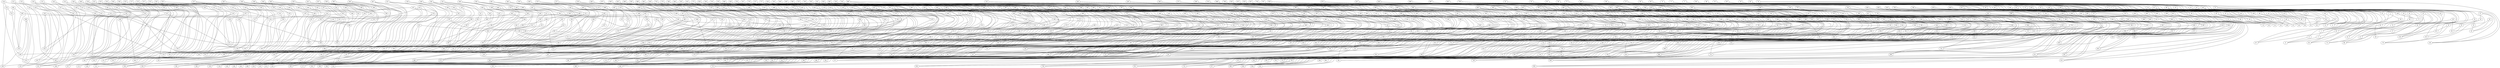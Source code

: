 strict graph {


	"505" [  weight=0 ];

	"505" -- "504" [  weight=0 ];

	"505" -- "592" [  weight=0 ];

	"505" -- "500" [  weight=0 ];

	"595" [  weight=0 ];

	"595" -- "570" [  weight=0 ];

	"595" -- "594" [  weight=0 ];

	"595" -- "597" [  weight=0 ];

	"392" [  weight=0 ];

	"392" -- "203" [  weight=0 ];

	"392" -- "397" [  weight=0 ];

	"392" -- "393" [  weight=0 ];

	"32" [  weight=0 ];

	"32" -- "76" [  weight=0 ];

	"32" -- "33" [  weight=0 ];

	"32" -- "45" [  weight=0 ];

	"12" [  weight=0 ];

	"12" -- "13" [  weight=0 ];

	"12" -- "17" [  weight=0 ];

	"12" -- "88" [  weight=0 ];

	"463" [  weight=0 ];

	"463" -- "462" [  weight=0 ];

	"463" -- "422" [  weight=0 ];

	"125" [  weight=0 ];

	"125" -- "534" [  weight=0 ];

	"125" -- "120" [  weight=0 ];

	"125" -- "124" [  weight=0 ];

	"759" [  weight=0 ];

	"759" -- "754" [  weight=0 ];

	"759" -- "722" [  weight=0 ];

	"759" -- "758" [  weight=0 ];

	"77" [  weight=0 ];

	"77" -- "104" [  weight=0 ];

	"77" -- "72" [  weight=0 ];

	"77" -- "76" [  weight=0 ];

	"838" [  weight=0 ];

	"838" -- "789" [  weight=0 ];

	"838" -- "839" [  weight=0 ];

	"838" -- "843" [  weight=0 ];

	"122" [  weight=0 ];

	"122" -- "123" [  weight=0 ];

	"122" -- "127" [  weight=0 ];

	"122" -- "235" [  weight=0 ];

	"385" [  weight=0 ];

	"385" -- "372" [  weight=0 ];

	"385" -- "460" [  weight=0 ];

	"385" -- "384" [  weight=0 ];

	"587" [  weight=0 ];

	"587" -- "558" [  weight=0 ];

	"587" -- "696" [  weight=0 ];

	"587" -- "586" [  weight=0 ];

	"89" [  weight=0 ];

	"89" -- "84" [  weight=0 ];

	"89" -- "98" [  weight=0 ];

	"89" -- "88" [  weight=0 ];

	"652" [  weight=0 ];

	"652" -- "661" [  weight=0 ];

	"652" -- "653" [  weight=0 ];

	"652" -- "644" [  weight=0 ];

	"716" [  weight=0 ];

	"716" -- "570" [  weight=0 ];

	"716" -- "705" [  weight=0 ];

	"716" -- "712" [  weight=0 ];

	"161" [  weight=0 ];

	"161" -- "177" [  weight=0 ];

	"161" -- "160" [  weight=0 ];

	"161" -- "156" [  weight=0 ];

	"344" [  weight=0 ];

	"344" -- "341" [  weight=0 ];

	"344" -- "224" [  weight=0 ];

	"344" -- "345" [  weight=0 ];

	"144" [  weight=0 ];

	"144" -- "498" [  weight=0 ];

	"144" -- "145" [  weight=0 ];

	"144" -- "149" [  weight=0 ];

	"242" [  weight=0 ];

	"242" -- "243" [  weight=0 ];

	"242" -- "126" [  weight=0 ];

	"242" -- "235" [  weight=0 ];

	"357" [  weight=0 ];

	"357" -- "356" [  weight=0 ];

	"357" -- "352" [  weight=0 ];

	"357" -- "368" [  weight=0 ];

	"329" [  weight=0 ];

	"329" -- "324" [  weight=0 ];

	"329" -- "562" [  weight=0 ];

	"329" -- "328" [  weight=0 ];

	"51" [  weight=0 ];

	"51" -- "50" [  weight=0 ];

	"51" -- "54" [  weight=0 ];

	"51" -- "46" [  weight=0 ];

	"799" [  weight=0 ];

	"799" -- "798" [  weight=0 ];

	"799" -- "820" [  weight=0 ];

	"799" -- "802" [  weight=0 ];

	"830" [  weight=0 ];

	"830" -- "835" [  weight=0 ];

	"830" -- "831" [  weight=0 ];

	"830" -- "793" [  weight=0 ];

	"848" [  weight=0 ];

	"848" -- "849" [  weight=0 ];

	"848" -- "758" [  weight=0 ];

	"848" -- "845" [  weight=0 ];

	"717" [  weight=0 ];

	"717" -- "714" [  weight=0 ];

	"717" -- "572" [  weight=0 ];

	"717" -- "707" [  weight=0 ];

	"876" [  weight=0 ];

	"876" -- "873" [  weight=0 ];

	"876" -- "908" [  weight=0 ];

	"876" -- "877" [  weight=0 ];

	"305" [  weight=0 ];

	"305" -- "307" [  weight=0 ];

	"305" -- "304" [  weight=0 ];

	"305" -- "209" [  weight=0 ];

	"493" [  weight=0 ];

	"493" -- "648" [  weight=0 ];

	"493" -- "488" [  weight=0 ];

	"493" -- "492" [  weight=0 ];

	"662" [  weight=0 ];

	"662" -- "663" [  weight=0 ];

	"662" -- "659" [  weight=0 ];

	"662" -- "475" [  weight=0 ];

	"928" [  weight=0 ];

	"928" -- "925" [  weight=0 ];

	"928" -- "929" [  weight=0 ];

	"928" -- "737" [  weight=0 ];

	"18" [  weight=0 ];

	"18" -- "31" [  weight=0 ];

	"18" -- "86" [  weight=0 ];

	"18" -- "19" [  weight=0 ];

	"738" [  weight=0 ];

	"738" -- "739" [  weight=0 ];

	"738" -- "743" [  weight=0 ];

	"738" -- "735" [  weight=0 ];

	"966" [  weight=0 ];

	"966" -- "711" [  weight=0 ];

	"966" -- "963" [  weight=0 ];

	"966" -- "967" [  weight=0 ];

	"932" [  weight=0 ];

	"932" -- "929" [  weight=0 ];

	"932" -- "933" [  weight=0 ];

	"932" -- "733" [  weight=0 ];

	"238" [  weight=0 ];

	"238" -- "250" [  weight=0 ];

	"238" -- "239" [  weight=0 ];

	"238" -- "318" [  weight=0 ];

	"827" [  weight=0 ];

	"827" -- "899" [  weight=0 ];

	"827" -- "822" [  weight=0 ];

	"827" -- "826" [  weight=0 ];

	"19" [  weight=0 ];

	"19" -- "18" [  weight=0 ];

	"19" -- "22" [  weight=0 ];

	"19" -- "14" [  weight=0 ];

	"393" [  weight=0 ];

	"393" -- "388" [  weight=0 ];

	"393" -- "392" [  weight=0 ];

	"393" -- "452" [  weight=0 ];

	"333" [  weight=0 ];

	"333" -- "336" [  weight=0 ];

	"333" -- "332" [  weight=0 ];

	"333" -- "360" [  weight=0 ];

	"124" [  weight=0 ];

	"124" -- "125" [  weight=0 ];

	"124" -- "129" [  weight=0 ];

	"124" -- "240" [  weight=0 ];

	"663" [  weight=0 ];

	"663" -- "661" [  weight=0 ];

	"663" -- "662" [  weight=0 ];

	"663" -- "477" [  weight=0 ];

	"262" [  weight=0 ];

	"262" -- "267" [  weight=0 ];

	"262" -- "263" [  weight=0 ];

	"262" -- "291" [  weight=0 ];

	"879" [  weight=0 ];

	"879" -- "878" [  weight=0 ];

	"879" -- "890" [  weight=0 ];

	"879" -- "882" [  weight=0 ];

	"384" [  weight=0 ];

	"384" -- "210" [  weight=0 ];

	"384" -- "389" [  weight=0 ];

	"384" -- "385" [  weight=0 ];

	"843" [  weight=0 ];

	"843" -- "842" [  weight=0 ];

	"843" -- "838" [  weight=0 ];

	"843" -- "902" [  weight=0 ];

	"117" [  weight=0 ];

	"117" -- "116" [  weight=0 ];

	"117" -- "112" [  weight=0 ];

	"117" -- "526" [  weight=0 ];

	"698" [  weight=0 ];

	"698" -- "563" [  weight=0 ];

	"698" -- "566" [  weight=0 ];

	"698" -- "692" [  weight=0 ];

	"621" [  weight=0 ];

	"621" -- "624" [  weight=0 ];

	"621" -- "620" [  weight=0 ];

	"621" -- "641" [  weight=0 ];

	"10" [  weight=0 ];

	"10" -- "15" [  weight=0 ];

	"10" -- "11" [  weight=0 ];

	"10" -- "23" [  weight=0 ];

	"378" [  weight=0 ];

	"378" -- "379" [  weight=0 ];

	"378" -- "213" [  weight=0 ];

	"378" -- "375" [  weight=0 ];

	"515" [  weight=0 ];

	"515" -- "518" [  weight=0 ];

	"515" -- "514" [  weight=0 ];

	"515" -- "538" [  weight=0 ];

	"142" [  weight=0 ];

	"142" -- "504" [  weight=0 ];

	"142" -- "143" [  weight=0 ];

	"142" -- "147" [  weight=0 ];

	"439" [  weight=0 ];

	"439" -- "442" [  weight=0 ];

	"439" -- "438" [  weight=0 ];

	"84" [  weight=0 ];

	"84" -- "85" [  weight=0 ];

	"84" -- "89" [  weight=0 ];

	"84" -- "16" [  weight=0 ];

	"379" [  weight=0 ];

	"379" -- "378" [  weight=0 ];

	"379" -- "462" [  weight=0 ];

	"379" -- "418" [  weight=0 ];

	"15" [  weight=0 ];

	"15" -- "14" [  weight=0 ];

	"15" -- "10" [  weight=0 ];

	"15" -- "2" [  weight=0 ];

	"923" [  weight=0 ];

	"923" -- "946" [  weight=0 ];

	"923" -- "922" [  weight=0 ];

	"923" -- "926" [  weight=0 ];

	"249" [  weight=0 ];

	"249" -- "251" [  weight=0 ];

	"249" -- "253" [  weight=0 ];

	"249" -- "248" [  weight=0 ];

	"47" [  weight=0 ];

	"47" -- "42" [  weight=0 ];

	"47" -- "34" [  weight=0 ];

	"47" -- "46" [  weight=0 ];

	"121" [  weight=0 ];

	"121" -- "120" [  weight=0 ];

	"121" -- "530" [  weight=0 ];

	"121" -- "116" [  weight=0 ];

	"342" [  weight=0 ];

	"342" -- "339" [  weight=0 ];

	"342" -- "230" [  weight=0 ];

	"342" -- "343" [  weight=0 ];

	"952" [  weight=0 ];

	"952" -- "941" [  weight=0 ];

	"952" -- "953" [  weight=0 ];

	"952" -- "955" [  weight=0 ];

	"668" [  weight=0 ];

	"668" -- "775" [  weight=0 ];

	"668" -- "673" [  weight=0 ];

	"668" -- "669" [  weight=0 ];

	"603" [  weight=0 ];

	"603" -- "602" [  weight=0 ];

	"603" -- "606" [  weight=0 ];

	"603" -- "605" [  weight=0 ];

	"756" [  weight=0 ];

	"756" -- "761" [  weight=0 ];

	"756" -- "854" [  weight=0 ];

	"756" -- "757" [  weight=0 ];

	"950" [  weight=0 ];

	"950" -- "939" [  weight=0 ];

	"950" -- "954" [  weight=0 ];

	"950" -- "951" [  weight=0 ];

	"416" [  weight=0 ];

	"416" -- "178" [  weight=0 ];

	"416" -- "417" [  weight=0 ];

	"416" -- "421" [  weight=0 ];

	"691" [  weight=0 ];

	"691" -- "690" [  weight=0 ];

	"691" -- "686" [  weight=0 ];

	"691" -- "592" [  weight=0 ];

	"558" [  weight=0 ];

	"558" -- "587" [  weight=0 ];

	"558" -- "551" [  weight=0 ];

	"558" -- "559" [  weight=0 ];

	"710" [  weight=0 ];

	"710" -- "687" [  weight=0 ];

	"710" -- "711" [  weight=0 ];

	"710" -- "715" [  weight=0 ];

	"817" [  weight=0 ];

	"817" -- "889" [  weight=0 ];

	"817" -- "844" [  weight=0 ];

	"817" -- "816" [  weight=0 ];

	"747" [  weight=0 ];

	"747" -- "742" [  weight=0 ];

	"747" -- "734" [  weight=0 ];

	"747" -- "746" [  weight=0 ];

	"233" [  weight=0 ];

	"233" -- "232" [  weight=0 ];

	"233" -- "120" [  weight=0 ];

	"233" -- "240" [  weight=0 ];

	"239" [  weight=0 ];

	"239" -- "238" [  weight=0 ];

	"239" -- "130" [  weight=0 ];

	"239" -- "243" [  weight=0 ];

	"832" [  weight=0 ];

	"832" -- "833" [  weight=0 ];

	"832" -- "837" [  weight=0 ];

	"832" -- "791" [  weight=0 ];

	"957" [  weight=0 ];

	"957" -- "956" [  weight=0 ];

	"957" -- "943" [  weight=0 ];

	"957" -- "960" [  weight=0 ];

	"454" [  weight=0 ];

	"454" -- "451" [  weight=0 ];

	"454" -- "387" [  weight=0 ];

	"454" -- "455" [  weight=0 ];

	"176" [  weight=0 ];

	"176" -- "177" [  weight=0 ];

	"176" -- "181" [  weight=0 ];

	"176" -- "414" [  weight=0 ];

	"258" [  weight=0 ];

	"258" -- "295" [  weight=0 ];

	"258" -- "259" [  weight=0 ];

	"258" -- "263" [  weight=0 ];

	"310" [  weight=0 ];

	"310" -- "315" [  weight=0 ];

	"310" -- "263" [  weight=0 ];

	"310" -- "311" [  weight=0 ];

	"8" [  weight=0 ];

	"8" -- "21" [  weight=0 ];

	"8" -- "9" [  weight=0 ];

	"8" -- "13" [  weight=0 ];

	"288" [  weight=0 ];

	"288" -- "296" [  weight=0 ];

	"288" -- "289" [  weight=0 ];

	"288" -- "285" [  weight=0 ];

	"569" [  weight=0 ];

	"569" -- "568" [  weight=0 ];

	"569" -- "508" [  weight=0 ];

	"569" -- "134" [  weight=0 ];

	"586" [  weight=0 ];

	"586" -- "587" [  weight=0 ];

	"586" -- "547" [  weight=0 ];

	"586" -- "582" [  weight=0 ];

	"690" [  weight=0 ];

	"690" -- "509" [  weight=0 ];

	"690" -- "695" [  weight=0 ];

	"690" -- "691" [  weight=0 ];

	"227" [  weight=0 ];

	"227" -- "230" [  weight=0 ];

	"227" -- "226" [  weight=0 ];

	"227" -- "114" [  weight=0 ];

	"888" [  weight=0 ];

	"888" -- "877" [  weight=0 ];

	"888" -- "889" [  weight=0 ];

	"888" -- "893" [  weight=0 ];

	"776" [  weight=0 ];

	"776" -- "769" [  weight=0 ];

	"776" -- "777" [  weight=0 ];

	"776" -- "593" [  weight=0 ];

	"534" [  weight=0 ];

	"534" -- "535" [  weight=0 ];

	"534" -- "531" [  weight=0 ];

	"534" -- "125" [  weight=0 ];

	"882" [  weight=0 ];

	"882" -- "883" [  weight=0 ];

	"882" -- "879" [  weight=0 ];

	"882" -- "914" [  weight=0 ];

	"920" [  weight=0 ];

	"920" -- "885" [  weight=0 ];

	"920" -- "849" [  weight=0 ];

	"920" -- "916" [  weight=0 ];

	"940" [  weight=0 ];

	"940" -- "937" [  weight=0 ];

	"940" -- "941" [  weight=0 ];

	"940" -- "725" [  weight=0 ];

	"568" [  weight=0 ];

	"568" -- "565" [  weight=0 ];

	"568" -- "699" [  weight=0 ];

	"568" -- "569" [  weight=0 ];

	"216" [  weight=0 ];

	"216" -- "218" [  weight=0 ];

	"216" -- "213" [  weight=0 ];

	"216" -- "217" [  weight=0 ];

	"766" [  weight=0 ];

	"766" -- "685" [  weight=0 ];

	"766" -- "771" [  weight=0 ];

	"766" -- "767" [  weight=0 ];

	"757" [  weight=0 ];

	"757" -- "756" [  weight=0 ];

	"757" -- "752" [  weight=0 ];

	"757" -- "728" [  weight=0 ];

	"193" [  weight=0 ];

	"193" -- "192" [  weight=0 ];

	"193" -- "398" [  weight=0 ];

	"193" -- "188" [  weight=0 ];

	"94" [  weight=0 ];

	"94" -- "95" [  weight=0 ];

	"94" -- "2" [  weight=0 ];

	"94" -- "67" [  weight=0 ];

	"791" [  weight=0 ];

	"791" -- "832" [  weight=0 ];

	"791" -- "828" [  weight=0 ];

	"791" -- "790" [  weight=0 ];

	"421" [  weight=0 ];

	"421" -- "424" [  weight=0 ];

	"421" -- "420" [  weight=0 ];

	"421" -- "416" [  weight=0 ];

	"842" [  weight=0 ];

	"842" -- "843" [  weight=0 ];

	"842" -- "867" [  weight=0 ];

	"842" -- "784" [  weight=0 ];

	"946" [  weight=0 ];

	"946" -- "951" [  weight=0 ];

	"946" -- "923" [  weight=0 ];

	"946" -- "947" [  weight=0 ];

	"501" [  weight=0 ];

	"501" -- "666" [  weight=0 ];

	"501" -- "500" [  weight=0 ];

	"501" -- "496" [  weight=0 ];

	"870" [  weight=0 ];

	"870" -- "835" [  weight=0 ];

	"870" -- "903" [  weight=0 ];

	"870" -- "871" [  weight=0 ];

	"123" [  weight=0 ];

	"123" -- "532" [  weight=0 ];

	"123" -- "122" [  weight=0 ];

	"123" -- "118" [  weight=0 ];

	"777" [  weight=0 ];

	"777" -- "670" [  weight=0 ];

	"777" -- "776" [  weight=0 ];

	"777" -- "812" [  weight=0 ];

	"147" [  weight=0 ];

	"147" -- "194" [  weight=0 ];

	"147" -- "142" [  weight=0 ];

	"147" -- "146" [  weight=0 ];

	"676" [  weight=0 ];

	"676" -- "627" [  weight=0 ];

	"676" -- "622" [  weight=0 ];

	"676" -- "677" [  weight=0 ];

	"172" [  weight=0 ];

	"172" -- "418" [  weight=0 ];

	"172" -- "173" [  weight=0 ];

	"172" -- "177" [  weight=0 ];

	"111" [  weight=0 ];

	"111" -- "97" [  weight=0 ];

	"111" -- "67" [  weight=0 ];

	"111" -- "109" [  weight=0 ];

	"295" [  weight=0 ];

	"295" -- "258" [  weight=0 ];

	"295" -- "294" [  weight=0 ];

	"295" -- "278" [  weight=0 ];

	"317" [  weight=0 ];

	"317" -- "321" [  weight=0 ];

	"317" -- "316" [  weight=0 ];

	"317" -- "312" [  weight=0 ];

	"293" [  weight=0 ];

	"293" -- "292" [  weight=0 ];

	"293" -- "276" [  weight=0 ];

	"293" -- "256" [  weight=0 ];

	"82" [  weight=0 ];

	"82" -- "30" [  weight=0 ];

	"82" -- "87" [  weight=0 ];

	"82" -- "83" [  weight=0 ];

	"252" [  weight=0 ];

	"252" -- "253" [  weight=0 ];

	"252" -- "241" [  weight=0 ];

	"252" -- "332" [  weight=0 ];

	"954" [  weight=0 ];

	"954" -- "935" [  weight=0 ];

	"954" -- "931" [  weight=0 ];

	"954" -- "950" [  weight=0 ];

	"900" [  weight=0 ];

	"900" -- "905" [  weight=0 ];

	"900" -- "901" [  weight=0 ];

	"900" -- "841" [  weight=0 ];

	"708" [  weight=0 ];

	"708" -- "709" [  weight=0 ];

	"708" -- "685" [  weight=0 ];

	"708" -- "713" [  weight=0 ];

	"724" [  weight=0 ];

	"724" -- "721" [  weight=0 ];

	"724" -- "761" [  weight=0 ];

	"724" -- "725" [  weight=0 ];

	"128" [  weight=0 ];

	"128" -- "321" [  weight=0 ];

	"128" -- "129" [  weight=0 ];

	"128" -- "237" [  weight=0 ];

	"436" [  weight=0 ];

	"436" -- "409" [  weight=0 ];

	"436" -- "433" [  weight=0 ];

	"436" -- "437" [  weight=0 ];

	"624" [  weight=0 ];

	"624" -- "621" [  weight=0 ];

	"624" -- "678" [  weight=0 ];

	"624" -- "625" [  weight=0 ];

	"445" [  weight=0 ];

	"445" -- "444" [  weight=0 ];

	"445" -- "448" [  weight=0 ];

	"449" [  weight=0 ];

	"449" -- "452" [  weight=0 ];

	"449" -- "448" [  weight=0 ];

	"448" [  weight=0 ];

	"448" -- "397" [  weight=0 ];

	"448" -- "445" [  weight=0 ];

	"448" -- "449" [  weight=0 ];

	"177" [  weight=0 ];

	"177" -- "176" [  weight=0 ];

	"177" -- "161" [  weight=0 ];

	"177" -- "172" [  weight=0 ];

	"867" [  weight=0 ];

	"867" -- "842" [  weight=0 ];

	"867" -- "907" [  weight=0 ];

	"867" -- "866" [  weight=0 ];

	"104" [  weight=0 ];

	"104" -- "102" [  weight=0 ];

	"104" -- "77" [  weight=0 ];

	"104" -- "106" [  weight=0 ];

	"672" [  weight=0 ];

	"672" -- "673" [  weight=0 ];

	"672" -- "677" [  weight=0 ];

	"672" -- "807" [  weight=0 ];

	"960" [  weight=0 ];

	"960" -- "961" [  weight=0 ];

	"960" -- "947" [  weight=0 ];

	"960" -- "957" [  weight=0 ];

	"516" [  weight=0 ];

	"516" -- "513" [  weight=0 ];

	"516" -- "517" [  weight=0 ];

	"516" -- "514" [  weight=0 ];

	"845" [  weight=0 ];

	"845" -- "848" [  weight=0 ];

	"845" -- "884" [  weight=0 ];

	"845" -- "844" [  weight=0 ];

	"274" [  weight=0 ];

	"274" -- "259" [  weight=0 ];

	"274" -- "275" [  weight=0 ];

	"274" -- "246" [  weight=0 ];

	"464" [  weight=0 ];

	"464" -- "469" [  weight=0 ];

	"464" -- "465" [  weight=0 ];

	"464" -- "381" [  weight=0 ];

	"560" [  weight=0 ];

	"560" -- "553" [  weight=0 ];

	"560" -- "561" [  weight=0 ];

	"560" -- "589" [  weight=0 ];

	"819" [  weight=0 ];

	"819" -- "818" [  weight=0 ];

	"819" -- "846" [  weight=0 ];

	"819" -- "891" [  weight=0 ];

	"610" [  weight=0 ];

	"610" -- "611" [  weight=0 ];

	"610" -- "665" [  weight=0 ];

	"610" -- "495" [  weight=0 ];

	"508" [  weight=0 ];

	"508" -- "569" [  weight=0 ];

	"508" -- "138" [  weight=0 ];

	"508" -- "509" [  weight=0 ];

	"107" [  weight=0 ];

	"107" -- "75" [  weight=0 ];

	"107" -- "109" [  weight=0 ];

	"107" -- "105" [  weight=0 ];

	"891" [  weight=0 ];

	"891" -- "819" [  weight=0 ];

	"891" -- "890" [  weight=0 ];

	"891" -- "886" [  weight=0 ];

	"911" [  weight=0 ];

	"911" -- "863" [  weight=0 ];

	"911" -- "906" [  weight=0 ];

	"911" -- "910" [  weight=0 ];

	"9" [  weight=0 ];

	"9" -- "8" [  weight=0 ];

	"9" -- "4" [  weight=0 ];

	"7" [  weight=0 ];

	"7" -- "6" [  weight=0 ];

	"7" -- "58" [  weight=0 ];

	"642" [  weight=0 ];

	"642" -- "647" [  weight=0 ];

	"642" -- "643" [  weight=0 ];

	"642" -- "650" [  weight=0 ];

	"222" [  weight=0 ];

	"222" -- "372" [  weight=0 ];

	"222" -- "210" [  weight=0 ];

	"222" -- "223" [  weight=0 ];

	"707" [  weight=0 ];

	"707" -- "717" [  weight=0 ];

	"707" -- "596" [  weight=0 ];

	"707" -- "706" [  weight=0 ];

	"183" [  weight=0 ];

	"183" -- "178" [  weight=0 ];

	"183" -- "182" [  weight=0 ];

	"183" -- "412" [  weight=0 ];

	"592" [  weight=0 ];

	"592" -- "593" [  weight=0 ];

	"592" -- "505" [  weight=0 ];

	"592" -- "691" [  weight=0 ];

	"658" [  weight=0 ];

	"658" -- "659" [  weight=0 ];

	"658" -- "647" [  weight=0 ];

	"658" -- "655" [  weight=0 ];

	"683" [  weight=0 ];

	"683" -- "682" [  weight=0 ];

	"683" -- "686" [  weight=0 ];

	"683" -- "697" [  weight=0 ];

	"298" [  weight=0 ];

	"298" -- "299" [  weight=0 ];

	"298" -- "303" [  weight=0 ];

	"298" -- "290" [  weight=0 ];

	"906" [  weight=0 ];

	"906" -- "874" [  weight=0 ];

	"906" -- "911" [  weight=0 ];

	"906" -- "907" [  weight=0 ];

	"591" [  weight=0 ];

	"591" -- "664" [  weight=0 ];

	"591" -- "774" [  weight=0 ];

	"591" -- "590" [  weight=0 ];

	"150" [  weight=0 ];

	"150" -- "155" [  weight=0 ];

	"150" -- "496" [  weight=0 ];

	"150" -- "151" [  weight=0 ];

	"576" [  weight=0 ];

	"576" -- "573" [  weight=0 ];

	"576" -- "577" [  weight=0 ];

	"576" -- "714" [  weight=0 ];

	"313" [  weight=0 ];

	"313" -- "308" [  weight=0 ];

	"313" -- "312" [  weight=0 ];

	"313" -- "325" [  weight=0 ];

	"294" [  weight=0 ];

	"294" -- "295" [  weight=0 ];

	"294" -- "303" [  weight=0 ];

	"294" -- "291" [  weight=0 ];

	"794" [  weight=0 ];

	"794" -- "798" [  weight=0 ];

	"794" -- "811" [  weight=0 ];

	"794" -- "795" [  weight=0 ];

	"787" [  weight=0 ];

	"787" -- "783" [  weight=0 ];

	"787" -- "786" [  weight=0 ];

	"787" -- "836" [  weight=0 ];

	"443" [  weight=0 ];

	"443" -- "442" [  weight=0 ];

	"443" -- "446" [  weight=0 ];

	"217" [  weight=0 ];

	"217" -- "374" [  weight=0 ];

	"217" -- "221" [  weight=0 ];

	"217" -- "216" [  weight=0 ];

	"513" [  weight=0 ];

	"513" -- "512" [  weight=0 ];

	"513" -- "516" [  weight=0 ];

	"513" -- "549" [  weight=0 ];

	"801" [  weight=0 ];

	"801" -- "822" [  weight=0 ];

	"801" -- "800" [  weight=0 ];

	"801" -- "804" [  weight=0 ];

	"532" [  weight=0 ];

	"532" -- "123" [  weight=0 ];

	"532" -- "533" [  weight=0 ];

	"532" -- "529" [  weight=0 ];

	"28" [  weight=0 ];

	"28" -- "80" [  weight=0 ];

	"28" -- "33" [  weight=0 ];

	"28" -- "29" [  weight=0 ];

	"764" [  weight=0 ];

	"764" -- "721" [  weight=0 ];

	"764" -- "765" [  weight=0 ];

	"764" -- "805" [  weight=0 ];

	"50" [  weight=0 ];

	"50" -- "70" [  weight=0 ];

	"50" -- "63" [  weight=0 ];

	"50" -- "51" [  weight=0 ];

	"229" [  weight=0 ];

	"229" -- "228" [  weight=0 ];

	"229" -- "232" [  weight=0 ];

	"229" -- "116" [  weight=0 ];

	"678" [  weight=0 ];

	"678" -- "629" [  weight=0 ];

	"678" -- "624" [  weight=0 ];

	"678" -- "679" [  weight=0 ];

	"362" [  weight=0 ];

	"362" -- "363" [  weight=0 ];

	"362" -- "335" [  weight=0 ];

	"362" -- "360" [  weight=0 ];

	"85" [  weight=0 ];

	"85" -- "80" [  weight=0 ];

	"85" -- "84" [  weight=0 ];

	"85" -- "100" [  weight=0 ];

	"572" [  weight=0 ];

	"572" -- "597" [  weight=0 ];

	"572" -- "573" [  weight=0 ];

	"572" -- "717" [  weight=0 ];

	"69" [  weight=0 ];

	"69" -- "64" [  weight=0 ];

	"69" -- "68" [  weight=0 ];

	"69" -- "108" [  weight=0 ];

	"187" [  weight=0 ];

	"187" -- "186" [  weight=0 ];

	"187" -- "182" [  weight=0 ];

	"187" -- "408" [  weight=0 ];

	"93" [  weight=0 ];

	"93" -- "88" [  weight=0 ];

	"93" -- "96" [  weight=0 ];

	"93" -- "92" [  weight=0 ];

	"593" [  weight=0 ];

	"593" -- "776" [  weight=0 ];

	"593" -- "592" [  weight=0 ];

	"593" -- "666" [  weight=0 ];

	"53" [  weight=0 ];

	"53" -- "40" [  weight=0 ];

	"53" -- "52" [  weight=0 ];

	"567" [  weight=0 ];

	"567" -- "132" [  weight=0 ];

	"567" -- "566" [  weight=0 ];

	"567" -- "506" [  weight=0 ];

	"574" [  weight=0 ];

	"574" -- "575" [  weight=0 ];

	"574" -- "712" [  weight=0 ];

	"574" -- "571" [  weight=0 ];

	"365" [  weight=0 ];

	"365" -- "368" [  weight=0 ];

	"365" -- "361" [  weight=0 ];

	"365" -- "364" [  weight=0 ];

	"737" [  weight=0 ];

	"737" -- "928" [  weight=0 ];

	"737" -- "740" [  weight=0 ];

	"737" -- "736" [  weight=0 ];

	"917" [  weight=0 ];

	"917" -- "853" [  weight=0 ];

	"917" -- "912" [  weight=0 ];

	"917" -- "916" [  weight=0 ];

	"562" [  weight=0 ];

	"562" -- "563" [  weight=0 ];

	"562" -- "329" [  weight=0 ];

	"562" -- "555" [  weight=0 ];

	"792" [  weight=0 ];

	"792" -- "788" [  weight=0 ];

	"792" -- "797" [  weight=0 ];

	"792" -- "793" [  weight=0 ];

	"203" [  weight=0 ];

	"203" -- "198" [  weight=0 ];

	"203" -- "202" [  weight=0 ];

	"203" -- "392" [  weight=0 ];

	"962" [  weight=0 ];

	"962" -- "963" [  weight=0 ];

	"962" -- "949" [  weight=0 ];

	"962" -- "959" [  weight=0 ];

	"109" [  weight=0 ];

	"109" -- "107" [  weight=0 ];

	"109" -- "71" [  weight=0 ];

	"109" -- "111" [  weight=0 ];

	"139" [  weight=0 ];

	"139" -- "138" [  weight=0 ];

	"139" -- "134" [  weight=0 ];

	"139" -- "202" [  weight=0 ];

	"166" [  weight=0 ];

	"166" -- "167" [  weight=0 ];

	"166" -- "171" [  weight=0 ];

	"166" -- "480" [  weight=0 ];

	"814" [  weight=0 ];

	"814" -- "767" [  weight=0 ];

	"814" -- "810" [  weight=0 ];

	"814" -- "786" [  weight=0 ];

	"304" [  weight=0 ];

	"304" -- "265" [  weight=0 ];

	"304" -- "309" [  weight=0 ];

	"304" -- "305" [  weight=0 ];

	"201" [  weight=0 ];

	"201" -- "390" [  weight=0 ];

	"201" -- "200" [  weight=0 ];

	"201" -- "196" [  weight=0 ];

	"754" [  weight=0 ];

	"754" -- "755" [  weight=0 ];

	"754" -- "852" [  weight=0 ];

	"754" -- "759" [  weight=0 ];

	"185" [  weight=0 ];

	"185" -- "180" [  weight=0 ];

	"185" -- "184" [  weight=0 ];

	"185" -- "406" [  weight=0 ];

	"729" [  weight=0 ];

	"729" -- "728" [  weight=0 ];

	"729" -- "732" [  weight=0 ];

	"729" -- "936" [  weight=0 ];

	"220" [  weight=0 ];

	"220" -- "208" [  weight=0 ];

	"220" -- "221" [  weight=0 ];

	"220" -- "370" [  weight=0 ];

	"360" [  weight=0 ];

	"360" -- "361" [  weight=0 ];

	"360" -- "362" [  weight=0 ];

	"360" -- "333" [  weight=0 ];

	"680" [  weight=0 ];

	"680" -- "681" [  weight=0 ];

	"680" -- "713" [  weight=0 ];

	"680" -- "578" [  weight=0 ];

	"402" [  weight=0 ];

	"402" -- "189" [  weight=0 ];

	"402" -- "403" [  weight=0 ];

	"402" -- "407" [  weight=0 ];

	"608" [  weight=0 ];

	"608" -- "632" [  weight=0 ];

	"608" -- "605" [  weight=0 ];

	"608" -- "609" [  weight=0 ];

	"394" [  weight=0 ];

	"394" -- "399" [  weight=0 ];

	"394" -- "197" [  weight=0 ];

	"394" -- "395" [  weight=0 ];

	"414" [  weight=0 ];

	"414" -- "419" [  weight=0 ];

	"414" -- "415" [  weight=0 ];

	"414" -- "176" [  weight=0 ];

	"340" [  weight=0 ];

	"340" -- "337" [  weight=0 ];

	"340" -- "228" [  weight=0 ];

	"340" -- "341" [  weight=0 ];

	"417" [  weight=0 ];

	"417" -- "428" [  weight=0 ];

	"417" -- "412" [  weight=0 ];

	"417" -- "416" [  weight=0 ];

	"518" [  weight=0 ];

	"518" -- "519" [  weight=0 ];

	"518" -- "520" [  weight=0 ];

	"518" -- "515" [  weight=0 ];

	"489" [  weight=0 ];

	"489" -- "657" [  weight=0 ];

	"489" -- "484" [  weight=0 ];

	"489" -- "488" [  weight=0 ];

	"540" [  weight=0 ];

	"540" -- "541" [  weight=0 ];

	"540" -- "545" [  weight=0 ];

	"540" -- "517" [  weight=0 ];

	"2" [  weight=0 ];

	"2" -- "15" [  weight=0 ];

	"2" -- "3" [  weight=0 ];

	"2" -- "94" [  weight=0 ];

	"296" [  weight=0 ];

	"296" -- "301" [  weight=0 ];

	"296" -- "297" [  weight=0 ];

	"296" -- "288" [  weight=0 ];

	"88" [  weight=0 ];

	"88" -- "12" [  weight=0 ];

	"88" -- "89" [  weight=0 ];

	"88" -- "93" [  weight=0 ];

	"685" [  weight=0 ];

	"685" -- "708" [  weight=0 ];

	"685" -- "684" [  weight=0 ];

	"685" -- "766" [  weight=0 ];

	"337" [  weight=0 ];

	"337" -- "340" [  weight=0 ];

	"337" -- "356" [  weight=0 ];

	"337" -- "336" [  weight=0 ];

	"579" [  weight=0 ];

	"579" -- "578" [  weight=0 ];

	"579" -- "581" [  weight=0 ];

	"579" -- "582" [  weight=0 ];

	"287" [  weight=0 ];

	"287" -- "266" [  weight=0 ];

	"287" -- "286" [  weight=0 ];

	"287" -- "290" [  weight=0 ];

	"202" [  weight=0 ];

	"202" -- "203" [  weight=0 ];

	"202" -- "139" [  weight=0 ];

	"202" -- "207" [  weight=0 ];

	"141" [  weight=0 ];

	"141" -- "140" [  weight=0 ];

	"141" -- "196" [  weight=0 ];

	"141" -- "136" [  weight=0 ];

	"196" [  weight=0 ];

	"196" -- "141" [  weight=0 ];

	"196" -- "201" [  weight=0 ];

	"196" -- "197" [  weight=0 ];

	"444" [  weight=0 ];

	"444" -- "401" [  weight=0 ];

	"444" -- "445" [  weight=0 ];

	"444" -- "441" [  weight=0 ];

	"157" [  weight=0 ];

	"157" -- "152" [  weight=0 ];

	"157" -- "156" [  weight=0 ];

	"157" -- "180" [  weight=0 ];

	"230" [  weight=0 ];

	"230" -- "342" [  weight=0 ];

	"230" -- "231" [  weight=0 ];

	"230" -- "227" [  weight=0 ];

	"429" [  weight=0 ];

	"429" -- "428" [  weight=0 ];

	"429" -- "432" [  weight=0 ];

	"517" [  weight=0 ];

	"517" -- "520" [  weight=0 ];

	"517" -- "540" [  weight=0 ];

	"517" -- "516" [  weight=0 ];

	"338" [  weight=0 ];

	"338" -- "335" [  weight=0 ];

	"338" -- "234" [  weight=0 ];

	"338" -- "339" [  weight=0 ];

	"81" [  weight=0 ];

	"81" -- "76" [  weight=0 ];

	"81" -- "102" [  weight=0 ];

	"81" -- "80" [  weight=0 ];

	"423" [  weight=0 ];

	"423" -- "426" [  weight=0 ];

	"423" -- "422" [  weight=0 ];

	"164" [  weight=0 ];

	"164" -- "478" [  weight=0 ];

	"164" -- "165" [  weight=0 ];

	"164" -- "169" [  weight=0 ];

	"956" [  weight=0 ];

	"956" -- "779" [  weight=0 ];

	"956" -- "677" [  weight=0 ];

	"956" -- "957" [  weight=0 ];

	"132" [  weight=0 ];

	"132" -- "567" [  weight=0 ];

	"132" -- "133" [  weight=0 ];

	"132" -- "137" [  weight=0 ];

	"675" [  weight=0 ];

	"675" -- "620" [  weight=0 ];

	"675" -- "674" [  weight=0 ];

	"675" -- "670" [  weight=0 ];

	"618" [  weight=0 ];

	"618" -- "619" [  weight=0 ];

	"618" -- "615" [  weight=0 ];

	"618" -- "673" [  weight=0 ];

	"656" [  weight=0 ];

	"656" -- "657" [  weight=0 ];

	"656" -- "481" [  weight=0 ];

	"656" -- "485" [  weight=0 ];

	"327" [  weight=0 ];

	"327" -- "326" [  weight=0 ];

	"327" -- "315" [  weight=0 ];

	"327" -- "322" [  weight=0 ];

	"743" [  weight=0 ];

	"743" -- "738" [  weight=0 ];

	"743" -- "742" [  weight=0 ];

	"743" -- "782" [  weight=0 ];

	"475" [  weight=0 ];

	"475" -- "662" [  weight=0 ];

	"475" -- "477" [  weight=0 ];

	"475" -- "474" [  weight=0 ];

	"261" [  weight=0 ];

	"261" -- "256" [  weight=0 ];

	"261" -- "260" [  weight=0 ];

	"261" -- "308" [  weight=0 ];

	"151" [  weight=0 ];

	"151" -- "190" [  weight=0 ];

	"151" -- "146" [  weight=0 ];

	"151" -- "150" [  weight=0 ];

	"173" [  weight=0 ];

	"173" -- "212" [  weight=0 ];

	"173" -- "172" [  weight=0 ];

	"173" -- "165" [  weight=0 ];

	"456" [  weight=0 ];

	"456" -- "457" [  weight=0 ];

	"456" -- "389" [  weight=0 ];

	"456" -- "453" [  weight=0 ];

	"859" [  weight=0 ];

	"859" -- "915" [  weight=0 ];

	"859" -- "858" [  weight=0 ];

	"859" -- "862" [  weight=0 ];

	"645" [  weight=0 ];

	"645" -- "640" [  weight=0 ];

	"645" -- "644" [  weight=0 ];

	"645" -- "617" [  weight=0 ];

	"684" [  weight=0 ];

	"684" -- "689" [  weight=0 ];

	"684" -- "681" [  weight=0 ];

	"684" -- "685" [  weight=0 ];

	"654" [  weight=0 ];

	"654" -- "479" [  weight=0 ];

	"654" -- "655" [  weight=0 ];

	"654" -- "483" [  weight=0 ];

	"66" [  weight=0 ];

	"66" -- "67" [  weight=0 ];

	"66" -- "62" [  weight=0 ];

	"66" -- "71" [  weight=0 ];

	"929" [  weight=0 ];

	"929" -- "928" [  weight=0 ];

	"929" -- "932" [  weight=0 ];

	"929" -- "953" [  weight=0 ];

	"377" [  weight=0 ];

	"377" -- "468" [  weight=0 ];

	"377" -- "376" [  weight=0 ];

	"377" -- "380" [  weight=0 ];

	"786" [  weight=0 ];

	"786" -- "814" [  weight=0 ];

	"786" -- "790" [  weight=0 ];

	"786" -- "787" [  weight=0 ];

	"877" [  weight=0 ];

	"877" -- "880" [  weight=0 ];

	"877" -- "876" [  weight=0 ];

	"877" -- "888" [  weight=0 ];

	"210" [  weight=0 ];

	"210" -- "211" [  weight=0 ];

	"210" -- "384" [  weight=0 ];

	"210" -- "222" [  weight=0 ];

	"905" [  weight=0 ];

	"905" -- "865" [  weight=0 ];

	"905" -- "904" [  weight=0 ];

	"905" -- "900" [  weight=0 ];

	"948" [  weight=0 ];

	"948" -- "925" [  weight=0 ];

	"948" -- "953" [  weight=0 ];

	"948" -- "949" [  weight=0 ];

	"712" [  weight=0 ];

	"712" -- "574" [  weight=0 ];

	"712" -- "713" [  weight=0 ];

	"712" -- "716" [  weight=0 ];

	"175" [  weight=0 ];

	"175" -- "174" [  weight=0 ];

	"175" -- "214" [  weight=0 ];

	"175" -- "167" [  weight=0 ];

	"637" [  weight=0 ];

	"637" -- "636" [  weight=0 ];

	"637" -- "625" [  weight=0 ];

	"637" -- "632" [  weight=0 ];

	"744" [  weight=0 ];

	"744" -- "749" [  weight=0 ];

	"744" -- "745" [  weight=0 ];

	"744" -- "866" [  weight=0 ];

	"949" [  weight=0 ];

	"949" -- "962" [  weight=0 ];

	"949" -- "948" [  weight=0 ];

	"949" -- "945" [  weight=0 ];

	"358" [  weight=0 ];

	"358" -- "363" [  weight=0 ];

	"358" -- "359" [  weight=0 ];

	"358" -- "339" [  weight=0 ];

	"115" [  weight=0 ];

	"115" -- "524" [  weight=0 ];

	"115" -- "114" [  weight=0 ];

	"115" -- "113" [  weight=0 ];

	"847" [  weight=0 ];

	"847" -- "886" [  weight=0 ];

	"847" -- "846" [  weight=0 ];

	"847" -- "850" [  weight=0 ];

	"167" [  weight=0 ];

	"167" -- "162" [  weight=0 ];

	"167" -- "166" [  weight=0 ];

	"167" -- "175" [  weight=0 ];

	"964" [  weight=0 ];

	"964" -- "709" [  weight=0 ];

	"964" -- "965" [  weight=0 ];

	"964" -- "961" [  weight=0 ];

	"722" [  weight=0 ];

	"722" -- "759" [  weight=0 ];

	"722" -- "723" [  weight=0 ];

	"722" -- "719" [  weight=0 ];

	"194" [  weight=0 ];

	"194" -- "195" [  weight=0 ];

	"194" -- "199" [  weight=0 ];

	"194" -- "147" [  weight=0 ];

	"639" [  weight=0 ];

	"639" -- "638" [  weight=0 ];

	"639" -- "634" [  weight=0 ];

	"639" -- "619" [  weight=0 ];

	"506" [  weight=0 ];

	"506" -- "507" [  weight=0 ];

	"506" -- "567" [  weight=0 ];

	"506" -- "136" [  weight=0 ];

	"186" [  weight=0 ];

	"186" -- "191" [  weight=0 ];

	"186" -- "155" [  weight=0 ];

	"186" -- "187" [  weight=0 ];

	"914" [  weight=0 ];

	"914" -- "915" [  weight=0 ];

	"914" -- "919" [  weight=0 ];

	"914" -- "882" [  weight=0 ];

	"552" [  weight=0 ];

	"552" -- "131" [  weight=0 ];

	"552" -- "553" [  weight=0 ];

	"552" -- "537" [  weight=0 ];

	"765" [  weight=0 ];

	"765" -- "764" [  weight=0 ];

	"765" -- "846" [  weight=0 ];

	"765" -- "760" [  weight=0 ];

	"695" [  weight=0 ];

	"695" -- "690" [  weight=0 ];

	"695" -- "697" [  weight=0 ];

	"695" -- "694" [  weight=0 ];

	"773" [  weight=0 ];

	"773" -- "768" [  weight=0 ];

	"773" -- "772" [  weight=0 ];

	"773" -- "785" [  weight=0 ];

	"748" [  weight=0 ];

	"748" -- "749" [  weight=0 ];

	"748" -- "753" [  weight=0 ];

	"748" -- "862" [  weight=0 ];

	"941" [  weight=0 ];

	"941" -- "940" [  weight=0 ];

	"941" -- "952" [  weight=0 ];

	"941" -- "944" [  weight=0 ];

	"52" [  weight=0 ];

	"52" -- "53" [  weight=0 ];

	"52" -- "49" [  weight=0 ];

	"52" -- "57" [  weight=0 ];

	"578" [  weight=0 ];

	"578" -- "579" [  weight=0 ];

	"578" -- "575" [  weight=0 ];

	"578" -- "680" [  weight=0 ];

	"311" [  weight=0 ];

	"311" -- "330" [  weight=0 ];

	"311" -- "310" [  weight=0 ];

	"311" -- "306" [  weight=0 ];

	"335" [  weight=0 ];

	"335" -- "362" [  weight=0 ];

	"335" -- "338" [  weight=0 ];

	"335" -- "334" [  weight=0 ];

	"396" [  weight=0 ];

	"396" -- "401" [  weight=0 ];

	"396" -- "199" [  weight=0 ];

	"396" -- "397" [  weight=0 ];

	"511" [  weight=0 ];

	"511" -- "547" [  weight=0 ];

	"511" -- "510" [  weight=0 ];

	"511" -- "514" [  weight=0 ];

	"438" [  weight=0 ];

	"438" -- "403" [  weight=0 ];

	"438" -- "439" [  weight=0 ];

	"438" -- "435" [  weight=0 ];

	"284" [  weight=0 ];

	"284" -- "297" [  weight=0 ];

	"284" -- "285" [  weight=0 ];

	"284" -- "281" [  weight=0 ];

	"788" [  weight=0 ];

	"788" -- "789" [  weight=0 ];

	"788" -- "815" [  weight=0 ];

	"788" -- "792" [  weight=0 ];

	"559" [  weight=0 ];

	"559" -- "558" [  weight=0 ];

	"559" -- "554" [  weight=0 ];

	"559" -- "320" [  weight=0 ];

	"753" [  weight=0 ];

	"753" -- "752" [  weight=0 ];

	"753" -- "732" [  weight=0 ];

	"753" -- "748" [  weight=0 ];

	"577" [  weight=0 ];

	"577" -- "576" [  weight=0 ];

	"577" -- "580" [  weight=0 ];

	"577" -- "575" [  weight=0 ];

	"496" [  weight=0 ];

	"496" -- "501" [  weight=0 ];

	"496" -- "497" [  weight=0 ];

	"496" -- "150" [  weight=0 ];

	"459" [  weight=0 ];

	"459" -- "458" [  weight=0 ];

	"459" -- "470" [  weight=0 ];

	"739" [  weight=0 ];

	"739" -- "770" [  weight=0 ];

	"739" -- "738" [  weight=0 ];

	"739" -- "922" [  weight=0 ];

	"514" [  weight=0 ];

	"514" -- "516" [  weight=0 ];

	"514" -- "515" [  weight=0 ];

	"514" -- "511" [  weight=0 ];

	"495" [  weight=0 ];

	"495" -- "610" [  weight=0 ];

	"495" -- "490" [  weight=0 ];

	"495" -- "494" [  weight=0 ];

	"761" [  weight=0 ];

	"761" -- "724" [  weight=0 ];

	"761" -- "756" [  weight=0 ];

	"761" -- "760" [  weight=0 ];

	"935" [  weight=0 ];

	"935" -- "954" [  weight=0 ];

	"935" -- "934" [  weight=0 ];

	"935" -- "938" [  weight=0 ];

	"231" [  weight=0 ];

	"231" -- "234" [  weight=0 ];

	"231" -- "230" [  weight=0 ];

	"231" -- "118" [  weight=0 ];

	"822" [  weight=0 ];

	"822" -- "827" [  weight=0 ];

	"822" -- "801" [  weight=0 ];

	"822" -- "823" [  weight=0 ];

	"522" [  weight=0 ];

	"522" -- "113" [  weight=0 ];

	"522" -- "524" [  weight=0 ];

	"522" -- "523" [  weight=0 ];

	"897" [  weight=0 ];

	"897" -- "825" [  weight=0 ];

	"897" -- "829" [  weight=0 ];

	"897" -- "896" [  weight=0 ];

	"98" [  weight=0 ];

	"98" -- "100" [  weight=0 ];

	"98" -- "89" [  weight=0 ];

	"98" -- "96" [  weight=0 ];

	"72" [  weight=0 ];

	"72" -- "73" [  weight=0 ];

	"72" -- "77" [  weight=0 ];

	"72" -- "44" [  weight=0 ];

	"497" [  weight=0 ];

	"497" -- "496" [  weight=0 ];

	"497" -- "612" [  weight=0 ];

	"497" -- "492" [  weight=0 ];

	"745" [  weight=0 ];

	"745" -- "740" [  weight=0 ];

	"745" -- "744" [  weight=0 ];

	"745" -- "784" [  weight=0 ];

	"16" [  weight=0 ];

	"16" -- "17" [  weight=0 ];

	"16" -- "84" [  weight=0 ];

	"16" -- "29" [  weight=0 ];

	"763" [  weight=0 ];

	"763" -- "844" [  weight=0 ];

	"763" -- "762" [  weight=0 ];

	"763" -- "758" [  weight=0 ];

	"638" [  weight=0 ];

	"638" -- "639" [  weight=0 ];

	"638" -- "598" [  weight=0 ];

	"638" -- "643" [  weight=0 ];

	"356" [  weight=0 ];

	"356" -- "357" [  weight=0 ];

	"356" -- "361" [  weight=0 ];

	"356" -- "337" [  weight=0 ];

	"885" [  weight=0 ];

	"885" -- "920" [  weight=0 ];

	"885" -- "884" [  weight=0 ];

	"885" -- "881" [  weight=0 ];

	"762" [  weight=0 ];

	"762" -- "719" [  weight=0 ];

	"762" -- "803" [  weight=0 ];

	"762" -- "763" [  weight=0 ];

	"938" [  weight=0 ];

	"938" -- "935" [  weight=0 ];

	"938" -- "939" [  weight=0 ];

	"938" -- "723" [  weight=0 ];

	"670" [  weight=0 ];

	"670" -- "671" [  weight=0 ];

	"670" -- "675" [  weight=0 ];

	"670" -- "777" [  weight=0 ];

	"343" [  weight=0 ];

	"343" -- "354" [  weight=0 ];

	"343" -- "342" [  weight=0 ];

	"343" -- "346" [  weight=0 ];

	"892" [  weight=0 ];

	"892" -- "821" [  weight=0 ];

	"892" -- "896" [  weight=0 ];

	"892" -- "893" [  weight=0 ];

	"189" [  weight=0 ];

	"189" -- "184" [  weight=0 ];

	"189" -- "188" [  weight=0 ];

	"189" -- "402" [  weight=0 ];

	"553" [  weight=0 ];

	"553" -- "548" [  weight=0 ];

	"553" -- "560" [  weight=0 ];

	"553" -- "552" [  weight=0 ];

	"330" [  weight=0 ];

	"330" -- "331" [  weight=0 ];

	"330" -- "311" [  weight=0 ];

	"330" -- "135" [  weight=0 ];

	"774" [  weight=0 ];

	"774" -- "767" [  weight=0 ];

	"774" -- "775" [  weight=0 ];

	"774" -- "591" [  weight=0 ];

	"5" [  weight=0 ];

	"5" -- "4" [  weight=0 ];

	"5" -- "56" [  weight=0 ];

	"170" [  weight=0 ];

	"170" -- "476" [  weight=0 ];

	"170" -- "168" [  weight=0 ];

	"170" -- "171" [  weight=0 ];

	"829" [  weight=0 ];

	"829" -- "828" [  weight=0 ];

	"829" -- "897" [  weight=0 ];

	"829" -- "824" [  weight=0 ];

	"590" [  weight=0 ];

	"590" -- "503" [  weight=0 ];

	"590" -- "689" [  weight=0 ];

	"590" -- "591" [  weight=0 ];

	"697" [  weight=0 ];

	"697" -- "683" [  weight=0 ];

	"697" -- "589" [  weight=0 ];

	"697" -- "695" [  weight=0 ];

	"810" [  weight=0 ];

	"810" -- "814" [  weight=0 ];

	"810" -- "811" [  weight=0 ];

	"810" -- "775" [  weight=0 ];

	"849" [  weight=0 ];

	"849" -- "848" [  weight=0 ];

	"849" -- "920" [  weight=0 ];

	"849" -- "852" [  weight=0 ];

	"951" [  weight=0 ];

	"951" -- "927" [  weight=0 ];

	"951" -- "946" [  weight=0 ];

	"951" -- "950" [  weight=0 ];

	"861" [  weight=0 ];

	"861" -- "864" [  weight=0 ];

	"861" -- "909" [  weight=0 ];

	"861" -- "860" [  weight=0 ];

	"588" [  weight=0 ];

	"588" -- "549" [  weight=0 ];

	"588" -- "589" [  weight=0 ];

	"588" -- "584" [  weight=0 ];

	"585" [  weight=0 ];

	"585" -- "584" [  weight=0 ];

	"585" -- "583" [  weight=0 ];

	"585" -- "512" [  weight=0 ];

	"805" [  weight=0 ];

	"805" -- "764" [  weight=0 ];

	"805" -- "804" [  weight=0 ];

	"805" -- "818" [  weight=0 ];

	"890" [  weight=0 ];

	"890" -- "895" [  weight=0 ];

	"890" -- "891" [  weight=0 ];

	"890" -- "879" [  weight=0 ];

	"630" [  weight=0 ];

	"630" -- "631" [  weight=0 ];

	"630" -- "606" [  weight=0 ];

	"630" -- "635" [  weight=0 ];

	"895" [  weight=0 ];

	"895" -- "890" [  weight=0 ];

	"895" -- "875" [  weight=0 ];

	"895" -- "894" [  weight=0 ];

	"31" [  weight=0 ];

	"31" -- "18" [  weight=0 ];

	"31" -- "30" [  weight=0 ];

	"31" -- "26" [  weight=0 ];

	"23" [  weight=0 ];

	"23" -- "10" [  weight=0 ];

	"23" -- "22" [  weight=0 ];

	"635" [  weight=0 ];

	"635" -- "634" [  weight=0 ];

	"635" -- "630" [  weight=0 ];

	"635" -- "623" [  weight=0 ];

	"339" [  weight=0 ];

	"339" -- "358" [  weight=0 ];

	"339" -- "338" [  weight=0 ];

	"339" -- "342" [  weight=0 ];

	"374" [  weight=0 ];

	"374" -- "217" [  weight=0 ];

	"374" -- "371" [  weight=0 ];

	"374" -- "375" [  weight=0 ];

	"126" [  weight=0 ];

	"126" -- "131" [  weight=0 ];

	"126" -- "127" [  weight=0 ];

	"126" -- "242" [  weight=0 ];

	"67" [  weight=0 ];

	"67" -- "94" [  weight=0 ];

	"67" -- "66" [  weight=0 ];

	"67" -- "111" [  weight=0 ];

	"58" [  weight=0 ];

	"58" -- "63" [  weight=0 ];

	"58" -- "7" [  weight=0 ];

	"58" -- "59" [  weight=0 ];

	"523" [  weight=0 ];

	"523" -- "526" [  weight=0 ];

	"523" -- "519" [  weight=0 ];

	"523" -- "522" [  weight=0 ];

	"557" [  weight=0 ];

	"557" -- "326" [  weight=0 ];

	"557" -- "564" [  weight=0 ];

	"557" -- "556" [  weight=0 ];

	"163" [  weight=0 ];

	"163" -- "162" [  weight=0 ];

	"163" -- "158" [  weight=0 ];

	"163" -- "179" [  weight=0 ];

	"477" [  weight=0 ];

	"477" -- "475" [  weight=0 ];

	"477" -- "663" [  weight=0 ];

	"477" -- "476" [  weight=0 ];

	"99" [  weight=0 ];

	"99" -- "97" [  weight=0 ];

	"99" -- "101" [  weight=0 ];

	"99" -- "91" [  weight=0 ];

	"226" [  weight=0 ];

	"226" -- "224" [  weight=0 ];

	"226" -- "346" [  weight=0 ];

	"226" -- "227" [  weight=0 ];

	"529" [  weight=0 ];

	"529" -- "532" [  weight=0 ];

	"529" -- "528" [  weight=0 ];

	"529" -- "544" [  weight=0 ];

	"480" [  weight=0 ];

	"480" -- "481" [  weight=0 ];

	"480" -- "485" [  weight=0 ];

	"480" -- "166" [  weight=0 ];

	"908" [  weight=0 ];

	"908" -- "909" [  weight=0 ];

	"908" -- "913" [  weight=0 ];

	"908" -- "876" [  weight=0 ];

	"65" [  weight=0 ];

	"65" -- "92" [  weight=0 ];

	"65" -- "110" [  weight=0 ];

	"65" -- "64" [  weight=0 ];

	"127" [  weight=0 ];

	"127" -- "126" [  weight=0 ];

	"127" -- "536" [  weight=0 ];

	"127" -- "122" [  weight=0 ];

	"730" [  weight=0 ];

	"730" -- "731" [  weight=0 ];

	"730" -- "751" [  weight=0 ];

	"730" -- "727" [  weight=0 ];

	"898" [  weight=0 ];

	"898" -- "894" [  weight=0 ];

	"898" -- "871" [  weight=0 ];

	"898" -- "899" [  weight=0 ];

	"68" [  weight=0 ];

	"68" -- "73" [  weight=0 ];

	"68" -- "48" [  weight=0 ];

	"68" -- "69" [  weight=0 ];

	"372" [  weight=0 ];

	"372" -- "373" [  weight=0 ];

	"372" -- "385" [  weight=0 ];

	"372" -- "222" [  weight=0 ];

	"614" [  weight=0 ];

	"614" -- "611" [  weight=0 ];

	"614" -- "615" [  weight=0 ];

	"614" -- "669" [  weight=0 ];

	"309" [  weight=0 ];

	"309" -- "328" [  weight=0 ];

	"309" -- "308" [  weight=0 ];

	"309" -- "304" [  weight=0 ];

	"660" [  weight=0 ];

	"660" -- "661" [  weight=0 ];

	"660" -- "649" [  weight=0 ];

	"660" -- "657" [  weight=0 ];

	"205" [  weight=0 ];

	"205" -- "200" [  weight=0 ];

	"205" -- "204" [  weight=0 ];

	"205" -- "386" [  weight=0 ];

	"520" [  weight=0 ];

	"520" -- "517" [  weight=0 ];

	"520" -- "521" [  weight=0 ];

	"520" -- "518" [  weight=0 ];

	"784" [  weight=0 ];

	"784" -- "745" [  weight=0 ];

	"784" -- "785" [  weight=0 ];

	"784" -- "842" [  weight=0 ];

	"525" [  weight=0 ];

	"525" -- "528" [  weight=0 ];

	"525" -- "521" [  weight=0 ];

	"525" -- "524" [  weight=0 ];

	"267" [  weight=0 ];

	"267" -- "306" [  weight=0 ];

	"267" -- "266" [  weight=0 ];

	"267" -- "262" [  weight=0 ];

	"45" [  weight=0 ];

	"45" -- "44" [  weight=0 ];

	"45" -- "32" [  weight=0 ];

	"45" -- "40" [  weight=0 ];

	"148" [  weight=0 ];

	"148" -- "494" [  weight=0 ];

	"148" -- "153" [  weight=0 ];

	"148" -- "149" [  weight=0 ];

	"828" [  weight=0 ];

	"828" -- "791" [  weight=0 ];

	"828" -- "833" [  weight=0 ];

	"828" -- "829" [  weight=0 ];

	"478" [  weight=0 ];

	"478" -- "164" [  weight=0 ];

	"478" -- "479" [  weight=0 ];

	"478" -- "483" [  weight=0 ];

	"154" [  weight=0 ];

	"154" -- "159" [  weight=0 ];

	"154" -- "155" [  weight=0 ];

	"154" -- "492" [  weight=0 ];

	"653" [  weight=0 ];

	"653" -- "652" [  weight=0 ];

	"653" -- "651" [  weight=0 ];

	"653" -- "600" [  weight=0 ];

	"681" [  weight=0 ];

	"681" -- "696" [  weight=0 ];

	"681" -- "684" [  weight=0 ];

	"681" -- "680" [  weight=0 ];

	"778" [  weight=0 ];

	"778" -- "802" [  weight=0 ];

	"778" -- "807" [  weight=0 ];

	"778" -- "779" [  weight=0 ];

	"686" [  weight=0 ];

	"686" -- "683" [  weight=0 ];

	"686" -- "691" [  weight=0 ];

	"686" -- "687" [  weight=0 ];

	"453" [  weight=0 ];

	"453" -- "452" [  weight=0 ];

	"453" -- "456" [  weight=0 ];

	"804" [  weight=0 ];

	"804" -- "805" [  weight=0 ];

	"804" -- "780" [  weight=0 ];

	"804" -- "801" [  weight=0 ];

	"54" [  weight=0 ];

	"54" -- "55" [  weight=0 ];

	"54" -- "51" [  weight=0 ];

	"54" -- "59" [  weight=0 ];

	"408" [  weight=0 ];

	"408" -- "409" [  weight=0 ];

	"408" -- "187" [  weight=0 ];

	"408" -- "413" [  weight=0 ];

	"768" [  weight=0 ];

	"768" -- "773" [  weight=0 ];

	"768" -- "687" [  weight=0 ];

	"768" -- "769" [  weight=0 ];

	"735" [  weight=0 ];

	"735" -- "738" [  weight=0 ];

	"735" -- "734" [  weight=0 ];

	"735" -- "926" [  weight=0 ];

	"780" [  weight=0 ];

	"780" -- "809" [  weight=0 ];

	"780" -- "804" [  weight=0 ];

	"780" -- "781" [  weight=0 ];

	"872" [  weight=0 ];

	"872" -- "869" [  weight=0 ];

	"872" -- "904" [  weight=0 ];

	"872" -- "873" [  weight=0 ];

	"334" [  weight=0 ];

	"334" -- "335" [  weight=0 ];

	"334" -- "332" [  weight=0 ];

	"334" -- "254" [  weight=0 ];

	"257" [  weight=0 ];

	"257" -- "312" [  weight=0 ];

	"257" -- "272" [  weight=0 ];

	"257" -- "256" [  weight=0 ];

	"260" [  weight=0 ];

	"260" -- "265" [  weight=0 ];

	"260" -- "261" [  weight=0 ];

	"260" -- "289" [  weight=0 ];

	"1" [  weight=0 ];

	"1" -- "4" [  weight=0 ];

	"1" [  weight=0 ];

	"1" -- "60" [  weight=0 ];

	"105" [  weight=0 ];

	"105" -- "103" [  weight=0 ];

	"105" -- "107" [  weight=0 ];

	"105" -- "79" [  weight=0 ];

	"605" [  weight=0 ];

	"605" -- "603" [  weight=0 ];

	"605" -- "608" [  weight=0 ];

	"605" -- "604" [  weight=0 ];

	"758" [  weight=0 ];

	"758" -- "763" [  weight=0 ];

	"758" -- "848" [  weight=0 ];

	"758" -- "759" [  weight=0 ];

	"71" [  weight=0 ];

	"71" -- "70" [  weight=0 ];

	"71" -- "66" [  weight=0 ];

	"71" -- "109" [  weight=0 ];

	"783" [  weight=0 ];

	"783" -- "771" [  weight=0 ];

	"783" -- "787" [  weight=0 ];

	"783" -- "782" [  weight=0 ];

	"432" [  weight=0 ];

	"432" -- "413" [  weight=0 ];

	"432" -- "429" [  weight=0 ];

	"432" -- "433" [  weight=0 ];

	"967" [  weight=0 ];

	"967" -- "966" [  weight=0 ];

	"967" -- "772" [  weight=0 ];

	"967" -- "924" [  weight=0 ];

	"939" [  weight=0 ];

	"939" -- "942" [  weight=0 ];

	"939" -- "938" [  weight=0 ];

	"939" -- "950" [  weight=0 ];

	"422" [  weight=0 ];

	"422" -- "423" [  weight=0 ];

	"422" -- "419" [  weight=0 ];

	"422" -- "463" [  weight=0 ];

	"437" [  weight=0 ];

	"437" -- "436" [  weight=0 ];

	"437" -- "440" [  weight=0 ];

	"41" [  weight=0 ];

	"41" -- "40" [  weight=0 ];

	"41" -- "36" [  weight=0 ];

	"815" [  weight=0 ];

	"815" -- "812" [  weight=0 ];

	"815" -- "788" [  weight=0 ];

	"815" -- "769" [  weight=0 ];

	"601" [  weight=0 ];

	"601" -- "599" [  weight=0 ];

	"601" -- "604" [  weight=0 ];

	"601" -- "600" [  weight=0 ];

	"112" [  weight=0 ];

	"112" -- "113" [  weight=0 ];

	"112" -- "225" [  weight=0 ];

	"112" -- "117" [  weight=0 ];

	"25" [  weight=0 ];

	"25" -- "24" [  weight=0 ];

	"25" -- "20" [  weight=0 ];

	"636" [  weight=0 ];

	"636" -- "641" [  weight=0 ];

	"636" -- "604" [  weight=0 ];

	"636" -- "637" [  weight=0 ];

	"524" [  weight=0 ];

	"524" -- "525" [  weight=0 ];

	"524" -- "522" [  weight=0 ];

	"524" -- "115" [  weight=0 ];

	"92" [  weight=0 ];

	"92" -- "65" [  weight=0 ];

	"92" -- "93" [  weight=0 ];

	"92" [  weight=0 ];

	"831" [  weight=0 ];

	"831" -- "830" [  weight=0 ];

	"831" -- "826" [  weight=0 ];

	"831" -- "899" [  weight=0 ];

	"533" [  weight=0 ];

	"533" -- "532" [  weight=0 ];

	"533" -- "536" [  weight=0 ];

	"533" -- "544" [  weight=0 ];

	"277" [  weight=0 ];

	"277" -- "276" [  weight=0 ];

	"277" -- "300" [  weight=0 ];

	"277" -- "279" [  weight=0 ];

	"33" [  weight=0 ];

	"33" -- "28" [  weight=0 ];

	"33" -- "36" [  weight=0 ];

	"33" -- "32" [  weight=0 ];

	"29" [  weight=0 ];

	"29" -- "24" [  weight=0 ];

	"29" -- "28" [  weight=0 ];

	"29" -- "16" [  weight=0 ];

	"247" [  weight=0 ];

	"247" -- "246" [  weight=0 ];

	"247" -- "250" [  weight=0 ];

	"247" -- "318" [  weight=0 ];

	"192" [  weight=0 ];

	"192" -- "193" [  weight=0 ];

	"192" -- "145" [  weight=0 ];

	"192" -- "197" [  weight=0 ];

	"674" [  weight=0 ];

	"674" -- "809" [  weight=0 ];

	"674" -- "675" [  weight=0 ];

	"674" -- "679" [  weight=0 ];

	"631" [  weight=0 ];

	"631" -- "626" [  weight=0 ];

	"631" -- "704" [  weight=0 ];

	"631" -- "630" [  weight=0 ];

	"271" [  weight=0 ];

	"271" -- "266" [  weight=0 ];

	"271" -- "270" [  weight=0 ];

	"271" -- "269" [  weight=0 ];

	"60" [  weight=0 ];

	"60" -- "61" [  weight=0 ];

	"60" -- "1" [  weight=0 ];

	"60" -- "64" [  weight=0 ];

	"281" [  weight=0 ];

	"281" -- "268" [  weight=0 ];

	"281" -- "280" [  weight=0 ];

	"281" -- "284" [  weight=0 ];

	"199" [  weight=0 ];

	"199" -- "198" [  weight=0 ];

	"199" -- "396" [  weight=0 ];

	"199" -- "194" [  weight=0 ];

	"894" [  weight=0 ];

	"894" -- "895" [  weight=0 ];

	"894" -- "898" [  weight=0 ];

	"894" -- "823" [  weight=0 ];

	"120" [  weight=0 ];

	"120" -- "125" [  weight=0 ];

	"120" -- "233" [  weight=0 ];

	"120" -- "121" [  weight=0 ];

	"570" [  weight=0 ];

	"570" -- "571" [  weight=0 ];

	"570" -- "716" [  weight=0 ];

	"570" -- "595" [  weight=0 ];

	"619" [  weight=0 ];

	"619" -- "639" [  weight=0 ];

	"619" -- "622" [  weight=0 ];

	"619" -- "618" [  weight=0 ];

	"798" [  weight=0 ];

	"798" -- "794" [  weight=0 ];

	"798" -- "806" [  weight=0 ];

	"798" -- "799" [  weight=0 ];

	"902" [  weight=0 ];

	"902" -- "843" [  weight=0 ];

	"902" -- "903" [  weight=0 ];

	"902" -- "907" [  weight=0 ];

	"874" [  weight=0 ];

	"874" -- "871" [  weight=0 ];

	"874" -- "906" [  weight=0 ];

	"874" -- "875" [  weight=0 ];

	"160" [  weight=0 ];

	"160" -- "482" [  weight=0 ];

	"160" -- "161" [  weight=0 ];

	"160" -- "165" [  weight=0 ];

	"771" [  weight=0 ];

	"771" -- "783" [  weight=0 ];

	"771" -- "770" [  weight=0 ];

	"771" -- "766" [  weight=0 ];

	"389" [  weight=0 ];

	"389" -- "384" [  weight=0 ];

	"389" -- "388" [  weight=0 ];

	"389" -- "456" [  weight=0 ];

	"519" [  weight=0 ];

	"519" -- "543" [  weight=0 ];

	"519" -- "518" [  weight=0 ];

	"519" -- "523" [  weight=0 ];

	"803" [  weight=0 ];

	"803" -- "816" [  weight=0 ];

	"803" -- "762" [  weight=0 ];

	"803" -- "802" [  weight=0 ];

	"486" [  weight=0 ];

	"486" -- "487" [  weight=0 ];

	"486" -- "491" [  weight=0 ];

	"486" -- "156" [  weight=0 ];

	"11" [  weight=0 ];

	"11" -- "6" [  weight=0 ];

	"11" -- "10" [  weight=0 ];

	"626" [  weight=0 ];

	"626" -- "627" [  weight=0 ];

	"626" -- "631" [  weight=0 ];

	"626" -- "701" [  weight=0 ];

	"701" [  weight=0 ];

	"701" -- "704" [  weight=0 ];

	"701" -- "626" [  weight=0 ];

	"701" -- "700" [  weight=0 ];

	"435" [  weight=0 ];

	"435" -- "438" [  weight=0 ];

	"435" -- "434" [  weight=0 ];

	"76" [  weight=0 ];

	"76" -- "81" [  weight=0 ];

	"76" -- "77" [  weight=0 ];

	"76" -- "32" [  weight=0 ];

	"136" [  weight=0 ];

	"136" -- "137" [  weight=0 ];

	"136" -- "141" [  weight=0 ];

	"136" -- "506" [  weight=0 ];

	"345" [  weight=0 ];

	"345" -- "348" [  weight=0 ];

	"345" -- "344" [  weight=0 ];

	"345" -- "347" [  weight=0 ];

	"207" [  weight=0 ];

	"207" -- "388" [  weight=0 ];

	"207" -- "202" [  weight=0 ];

	"207" -- "206" [  weight=0 ];

	"665" [  weight=0 ];

	"665" -- "664" [  weight=0 ];

	"665" -- "610" [  weight=0 ];

	"665" -- "669" [  weight=0 ];

	"468" [  weight=0 ];

	"468" -- "469" [  weight=0 ];

	"468" -- "473" [  weight=0 ];

	"468" -- "377" [  weight=0 ];

	"332" [  weight=0 ];

	"332" -- "333" [  weight=0 ];

	"332" -- "252" [  weight=0 ];

	"332" -- "334" [  weight=0 ];

	"174" [  weight=0 ];

	"174" -- "420" [  weight=0 ];

	"174" -- "175" [  weight=0 ];

	"174" -- "179" [  weight=0 ];

	"709" [  weight=0 ];

	"709" -- "700" [  weight=0 ];

	"709" -- "708" [  weight=0 ];

	"709" -- "964" [  weight=0 ];

	"841" [  weight=0 ];

	"841" -- "840" [  weight=0 ];

	"841" -- "900" [  weight=0 ];

	"841" -- "836" [  weight=0 ];

	"268" [  weight=0 ];

	"268" -- "281" [  weight=0 ];

	"268" -- "269" [  weight=0 ];

	"268" -- "270" [  weight=0 ];

	"91" [  weight=0 ];

	"91" -- "99" [  weight=0 ];

	"91" -- "90" [  weight=0 ];

	"91" -- "86" [  weight=0 ];

	"733" [  weight=0 ];

	"733" -- "932" [  weight=0 ];

	"733" -- "736" [  weight=0 ];

	"733" -- "732" [  weight=0 ];

	"34" [  weight=0 ];

	"34" -- "35" [  weight=0 ];

	"34" -- "47" [  weight=0 ];

	"34" -- "78" [  weight=0 ];

	"387" [  weight=0 ];

	"387" -- "386" [  weight=0 ];

	"387" -- "454" [  weight=0 ];

	"387" -- "382" [  weight=0 ];

	"388" [  weight=0 ];

	"388" -- "207" [  weight=0 ];

	"388" -- "389" [  weight=0 ];

	"388" -- "393" [  weight=0 ];

	"212" [  weight=0 ];

	"212" -- "173" [  weight=0 ];

	"212" -- "213" [  weight=0 ];

	"212" -- "169" [  weight=0 ];

	"275" [  weight=0 ];

	"275" -- "274" [  weight=0 ];

	"275" -- "278" [  weight=0 ];

	"275" -- "273" [  weight=0 ];

	"165" [  weight=0 ];

	"165" -- "164" [  weight=0 ];

	"165" -- "160" [  weight=0 ];

	"165" -- "173" [  weight=0 ];

	"64" [  weight=0 ];

	"64" -- "65" [  weight=0 ];

	"64" -- "60" [  weight=0 ];

	"64" -- "69" [  weight=0 ];

	"319" [  weight=0 ];

	"319" -- "323" [  weight=0 ];

	"319" -- "314" [  weight=0 ];

	"319" -- "318" [  weight=0 ];

	"633" [  weight=0 ];

	"633" -- "628" [  weight=0 ];

	"633" -- "632" [  weight=0 ];

	"633" -- "706" [  weight=0 ];

	"823" [  weight=0 ];

	"823" -- "818" [  weight=0 ];

	"823" -- "894" [  weight=0 ];

	"823" -- "822" [  weight=0 ];

	"916" [  weight=0 ];

	"916" -- "920" [  weight=0 ];

	"916" -- "881" [  weight=0 ];

	"916" -- "917" [  weight=0 ];

	"548" [  weight=0 ];

	"548" -- "553" [  weight=0 ];

	"548" -- "541" [  weight=0 ];

	"548" -- "549" [  weight=0 ];

	"255" [  weight=0 ];

	"255" -- "253" [  weight=0 ];

	"255" -- "251" [  weight=0 ];

	"255" -- "254" [  weight=0 ];

	"910" [  weight=0 ];

	"910" -- "878" [  weight=0 ];

	"910" -- "915" [  weight=0 ];

	"910" -- "911" [  weight=0 ];

	"145" [  weight=0 ];

	"145" -- "144" [  weight=0 ];

	"145" -- "192" [  weight=0 ];

	"145" -- "140" [  weight=0 ];

	"214" [  weight=0 ];

	"214" -- "175" [  weight=0 ];

	"214" -- "215" [  weight=0 ];

	"214" -- "171" [  weight=0 ];

	"375" [  weight=0 ];

	"375" -- "378" [  weight=0 ];

	"375" -- "466" [  weight=0 ];

	"375" -- "374" [  weight=0 ];

	"958" [  weight=0 ];

	"958" -- "679" [  weight=0 ];

	"958" -- "959" [  weight=0 ];

	"958" -- "781" [  weight=0 ];

	"39" [  weight=0 ];

	"39" -- "38" [  weight=0 ];

	"39" -- "26" [  weight=0 ];

	"406" [  weight=0 ];

	"406" -- "407" [  weight=0 ];

	"406" -- "411" [  weight=0 ];

	"406" -- "185" [  weight=0 ];

	"412" [  weight=0 ];

	"412" -- "417" [  weight=0 ];

	"412" -- "183" [  weight=0 ];

	"412" -- "413" [  weight=0 ];

	"43" [  weight=0 ];

	"43" -- "42" [  weight=0 ];

	"43" -- "38" [  weight=0 ];

	"250" [  weight=0 ];

	"250" -- "251" [  weight=0 ];

	"250" -- "238" [  weight=0 ];

	"250" -- "247" [  weight=0 ];

	"875" [  weight=0 ];

	"875" -- "878" [  weight=0 ];

	"875" -- "874" [  weight=0 ];

	"875" -- "895" [  weight=0 ];

	"752" [  weight=0 ];

	"752" -- "757" [  weight=0 ];

	"752" -- "858" [  weight=0 ];

	"752" -- "753" [  weight=0 ];

	"931" [  weight=0 ];

	"931" -- "934" [  weight=0 ];

	"931" -- "930" [  weight=0 ];

	"931" -- "954" [  weight=0 ];

	"346" [  weight=0 ];

	"346" -- "343" [  weight=0 ];

	"346" -- "226" [  weight=0 ];

	"346" -- "347" [  weight=0 ];

	"61" [  weight=0 ];

	"61" -- "56" [  weight=0 ];

	"61" -- "48" [  weight=0 ];

	"61" -- "60" [  weight=0 ];

	"840" [  weight=0 ];

	"840" -- "865" [  weight=0 ];

	"840" -- "841" [  weight=0 ];

	"840" -- "782" [  weight=0 ];

	"711" [  weight=0 ];

	"711" -- "966" [  weight=0 ];

	"711" -- "710" [  weight=0 ];

	"711" -- "702" [  weight=0 ];

	"602" [  weight=0 ];

	"602" -- "599" [  weight=0 ];

	"602" -- "603" [  weight=0 ];

	"602" -- "634" [  weight=0 ];

	"694" [  weight=0 ];

	"694" -- "556" [  weight=0 ];

	"694" -- "699" [  weight=0 ];

	"694" -- "695" [  weight=0 ];

	"696" [  weight=0 ];

	"696" -- "587" [  weight=0 ];

	"696" -- "693" [  weight=0 ];

	"696" -- "681" [  weight=0 ];

	"354" [  weight=0 ];

	"354" -- "359" [  weight=0 ];

	"354" -- "355" [  weight=0 ];

	"354" -- "343" [  weight=0 ];

	"537" [  weight=0 ];

	"537" -- "541" [  weight=0 ];

	"537" -- "536" [  weight=0 ];

	"537" -- "552" [  weight=0 ];

	"197" [  weight=0 ];

	"197" -- "196" [  weight=0 ];

	"197" -- "394" [  weight=0 ];

	"197" -- "192" [  weight=0 ];

	"404" [  weight=0 ];

	"404" -- "405" [  weight=0 ];

	"404" -- "191" [  weight=0 ];

	"404" -- "409" [  weight=0 ];

	"573" [  weight=0 ];

	"573" -- "572" [  weight=0 ];

	"573" -- "571" [  weight=0 ];

	"573" -- "576" [  weight=0 ];

	"612" [  weight=0 ];

	"612" -- "497" [  weight=0 ];

	"612" -- "667" [  weight=0 ];

	"612" -- "613" [  weight=0 ];

	"415" [  weight=0 ];

	"415" -- "414" [  weight=0 ];

	"415" -- "410" [  weight=0 ];

	"415" -- "426" [  weight=0 ];

	"223" [  weight=0 ];

	"223" -- "219" [  weight=0 ];

	"223" -- "221" [  weight=0 ];

	"223" -- "222" [  weight=0 ];

	"719" [  weight=0 ];

	"719" -- "718" [  weight=0 ];

	"719" -- "762" [  weight=0 ];

	"719" -- "722" [  weight=0 ];

	"912" [  weight=0 ];

	"912" -- "917" [  weight=0 ];

	"912" -- "880" [  weight=0 ];

	"912" -- "913" [  weight=0 ];

	"598" [  weight=0 ];

	"598" -- "599" [  weight=0 ];

	"598" -- "651" [  weight=0 ];

	"598" -- "638" [  weight=0 ];

	"883" [  weight=0 ];

	"883" -- "887" [  weight=0 ];

	"883" -- "882" [  weight=0 ];

	"883" -- "918" [  weight=0 ];

	"650" [  weight=0 ];

	"650" -- "642" [  weight=0 ];

	"650" -- "659" [  weight=0 ];

	"650" -- "651" [  weight=0 ];

	"74" [  weight=0 ];

	"74" -- "79" [  weight=0 ];

	"74" -- "75" [  weight=0 ];

	"74" -- "46" [  weight=0 ];

	"390" [  weight=0 ];

	"390" -- "201" [  weight=0 ];

	"390" -- "391" [  weight=0 ];

	"390" -- "395" [  weight=0 ];

	"599" [  weight=0 ];

	"599" -- "602" [  weight=0 ];

	"599" -- "598" [  weight=0 ];

	"599" -- "601" [  weight=0 ];

	"314" [  weight=0 ];

	"314" -- "319" [  weight=0 ];

	"314" -- "259" [  weight=0 ];

	"314" -- "315" [  weight=0 ];

	"180" [  weight=0 ];

	"180" -- "185" [  weight=0 ];

	"180" -- "157" [  weight=0 ];

	"180" -- "181" [  weight=0 ];

	"450" [  weight=0 ];

	"450" -- "391" [  weight=0 ];

	"450" -- "451" [  weight=0 ];

	"450" -- "447" [  weight=0 ];

	"775" [  weight=0 ];

	"775" -- "774" [  weight=0 ];

	"775" -- "668" [  weight=0 ];

	"775" -- "810" [  weight=0 ];

	"341" [  weight=0 ];

	"341" -- "352" [  weight=0 ];

	"341" -- "340" [  weight=0 ];

	"341" -- "344" [  weight=0 ];

	"259" [  weight=0 ];

	"259" -- "314" [  weight=0 ];

	"259" -- "258" [  weight=0 ];

	"259" -- "274" [  weight=0 ];

	"373" [  weight=0 ];

	"373" -- "372" [  weight=0 ];

	"373" -- "376" [  weight=0 ];

	"373" -- "472" [  weight=0 ];

	"812" [  weight=0 ];

	"812" -- "815" [  weight=0 ];

	"812" -- "777" [  weight=0 ];

	"812" -- "813" [  weight=0 ];

	"809" [  weight=0 ];

	"809" -- "808" [  weight=0 ];

	"809" -- "780" [  weight=0 ];

	"809" -- "674" [  weight=0 ];

	"90" [  weight=0 ];

	"90" -- "14" [  weight=0 ];

	"90" -- "91" [  weight=0 ];

	"90" -- "95" [  weight=0 ];

	"790" [  weight=0 ];

	"790" -- "791" [  weight=0 ];

	"790" -- "786" [  weight=0 ];

	"790" -- "795" [  weight=0 ];

	"158" [  weight=0 ];

	"158" -- "159" [  weight=0 ];

	"158" -- "488" [  weight=0 ];

	"158" -- "163" [  weight=0 ];

	"740" [  weight=0 ];

	"740" -- "741" [  weight=0 ];

	"740" -- "745" [  weight=0 ];

	"740" -- "737" [  weight=0 ];

	"647" [  weight=0 ];

	"647" -- "646" [  weight=0 ];

	"647" -- "642" [  weight=0 ];

	"647" -- "658" [  weight=0 ];

	"500" [  weight=0 ];

	"500" -- "146" [  weight=0 ];

	"500" -- "501" [  weight=0 ];

	"500" -- "505" [  weight=0 ];

	"426" [  weight=0 ];

	"426" -- "423" [  weight=0 ];

	"426" -- "415" [  weight=0 ];

	"426" -- "427" [  weight=0 ];

	"509" [  weight=0 ];

	"509" -- "508" [  weight=0 ];

	"509" -- "690" [  weight=0 ];

	"509" -- "504" [  weight=0 ];

	"705" [  weight=0 ];

	"705" -- "716" [  weight=0 ];

	"705" -- "594" [  weight=0 ];

	"705" -- "704" [  weight=0 ];

	"405" [  weight=0 ];

	"405" -- "404" [  weight=0 ];

	"405" -- "440" [  weight=0 ];

	"405" -- "400" [  weight=0 ];

	"244" [  weight=0 ];

	"244" -- "246" [  weight=0 ];

	"244" -- "272" [  weight=0 ];

	"244" -- "245" [  weight=0 ];

	"63" [  weight=0 ];

	"63" -- "62" [  weight=0 ];

	"63" -- "50" [  weight=0 ];

	"63" -- "58" [  weight=0 ];

	"114" [  weight=0 ];

	"114" -- "115" [  weight=0 ];

	"114" -- "119" [  weight=0 ];

	"114" -- "227" [  weight=0 ];

	"800" [  weight=0 ];

	"800" -- "808" [  weight=0 ];

	"800" -- "801" [  weight=0 ];

	"800" -- "796" [  weight=0 ];

	"135" [  weight=0 ];

	"135" -- "206" [  weight=0 ];

	"135" -- "330" [  weight=0 ];

	"135" -- "134" [  weight=0 ];

	"575" [  weight=0 ];

	"575" -- "574" [  weight=0 ];

	"575" -- "578" [  weight=0 ];

	"575" -- "577" [  weight=0 ];

	"368" [  weight=0 ];

	"368" -- "365" [  weight=0 ];

	"368" -- "353" [  weight=0 ];

	"368" -- "357" [  weight=0 ];

	"629" [  weight=0 ];

	"629" -- "628" [  weight=0 ];

	"629" -- "625" [  weight=0 ];

	"629" -- "678" [  weight=0 ];

	"289" [  weight=0 ];

	"289" -- "260" [  weight=0 ];

	"289" -- "288" [  weight=0 ];

	"289" -- "292" [  weight=0 ];

	"736" [  weight=0 ];

	"736" -- "749" [  weight=0 ];

	"736" -- "737" [  weight=0 ];

	"736" -- "733" [  weight=0 ];

	"36" [  weight=0 ];

	"36" -- "37" [  weight=0 ];

	"36" -- "33" [  weight=0 ];

	"36" -- "41" [  weight=0 ];

	"965" [  weight=0 ];

	"965" -- "922" [  weight=0 ];

	"965" -- "964" [  weight=0 ];

	"965" -- "770" [  weight=0 ];

	"119" [  weight=0 ];

	"119" -- "528" [  weight=0 ];

	"119" -- "118" [  weight=0 ];

	"119" -- "114" [  weight=0 ];

	"825" [  weight=0 ];

	"825" -- "820" [  weight=0 ];

	"825" -- "897" [  weight=0 ];

	"825" -- "824" [  weight=0 ];

	"182" [  weight=0 ];

	"182" -- "159" [  weight=0 ];

	"182" -- "187" [  weight=0 ];

	"182" -- "183" [  weight=0 ];

	"963" [  weight=0 ];

	"963" -- "966" [  weight=0 ];

	"963" -- "962" [  weight=0 ];

	"963" -- "702" [  weight=0 ];

	"21" [  weight=0 ];

	"21" -- "8" [  weight=0 ];

	"21" -- "20" [  weight=0 ];

	"723" [  weight=0 ];

	"723" -- "726" [  weight=0 ];

	"723" -- "722" [  weight=0 ];

	"723" -- "938" [  weight=0 ];

	"386" [  weight=0 ];

	"386" -- "387" [  weight=0 ];

	"386" -- "205" [  weight=0 ];

	"386" -- "391" [  weight=0 ];

	"873" [  weight=0 ];

	"873" -- "893" [  weight=0 ];

	"873" -- "872" [  weight=0 ];

	"873" -- "876" [  weight=0 ];

	"485" [  weight=0 ];

	"485" -- "656" [  weight=0 ];

	"485" -- "480" [  weight=0 ];

	"485" -- "484" [  weight=0 ];

	"108" [  weight=0 ];

	"108" -- "110" [  weight=0 ];

	"108" -- "106" [  weight=0 ];

	"108" -- "69" [  weight=0 ];

	"878" [  weight=0 ];

	"878" -- "875" [  weight=0 ];

	"878" -- "879" [  weight=0 ];

	"878" -- "910" [  weight=0 ];

	"700" [  weight=0 ];

	"700" -- "961" [  weight=0 ];

	"700" -- "701" [  weight=0 ];

	"700" -- "709" [  weight=0 ];

	"936" [  weight=0 ];

	"936" -- "937" [  weight=0 ];

	"936" -- "729" [  weight=0 ];

	"936" -- "933" [  weight=0 ];

	"806" [  weight=0 ];

	"806" -- "798" [  weight=0 ];

	"806" -- "811" [  weight=0 ];

	"806" -- "807" [  weight=0 ];

	"692" [  weight=0 ];

	"692" -- "554" [  weight=0 ];

	"692" -- "698" [  weight=0 ];

	"692" -- "693" [  weight=0 ];

	"866" [  weight=0 ];

	"866" -- "744" [  weight=0 ];

	"866" -- "867" [  weight=0 ];

	"866" -- "863" [  weight=0 ];

	"909" [  weight=0 ];

	"909" -- "908" [  weight=0 ];

	"909" -- "861" [  weight=0 ];

	"909" -- "904" [  weight=0 ];

	"541" [  weight=0 ];

	"541" -- "537" [  weight=0 ];

	"541" -- "548" [  weight=0 ];

	"541" -- "540" [  weight=0 ];

	"179" [  weight=0 ];

	"179" -- "178" [  weight=0 ];

	"179" -- "174" [  weight=0 ];

	"179" -- "163" [  weight=0 ];

	"178" [  weight=0 ];

	"178" -- "183" [  weight=0 ];

	"178" -- "179" [  weight=0 ];

	"178" -- "416" [  weight=0 ];

	"433" [  weight=0 ];

	"433" -- "436" [  weight=0 ];

	"433" -- "432" [  weight=0 ];

	"106" [  weight=0 ];

	"106" -- "73" [  weight=0 ];

	"106" -- "104" [  weight=0 ];

	"106" -- "108" [  weight=0 ];

	"661" [  weight=0 ];

	"661" -- "652" [  weight=0 ];

	"661" -- "663" [  weight=0 ];

	"661" -- "660" [  weight=0 ];

	"839" [  weight=0 ];

	"839" -- "838" [  weight=0 ];

	"839" -- "834" [  weight=0 ];

	"839" -- "903" [  weight=0 ];

	"49" [  weight=0 ];

	"49" -- "52" [  weight=0 ];

	"49" -- "44" [  weight=0 ];

	"49" -- "48" [  weight=0 ];

	"862" [  weight=0 ];

	"862" -- "748" [  weight=0 ];

	"862" -- "859" [  weight=0 ];

	"862" -- "863" [  weight=0 ];

	"4" [  weight=0 ];

	"4" -- "1" [  weight=0 ];

	"4" -- "9" [  weight=0 ];

	"4" -- "5" [  weight=0 ];

	"942" [  weight=0 ];

	"942" -- "939" [  weight=0 ];

	"942" -- "943" [  weight=0 ];

	"942" -- "718" [  weight=0 ];

	"418" [  weight=0 ];

	"418" -- "419" [  weight=0 ];

	"418" -- "172" [  weight=0 ];

	"418" -- "379" [  weight=0 ];

	"536" [  weight=0 ];

	"536" -- "537" [  weight=0 ];

	"536" -- "127" [  weight=0 ];

	"536" -- "533" [  weight=0 ];

	"140" [  weight=0 ];

	"140" -- "145" [  weight=0 ];

	"140" -- "502" [  weight=0 ];

	"140" -- "141" [  weight=0 ];

	"667" [  weight=0 ];

	"667" -- "612" [  weight=0 ];

	"667" -- "671" [  weight=0 ];

	"667" -- "666" [  weight=0 ];

	"820" [  weight=0 ];

	"820" -- "825" [  weight=0 ];

	"820" -- "799" [  weight=0 ];

	"820" -- "821" [  weight=0 ];

	"714" [  weight=0 ];

	"714" -- "717" [  weight=0 ];

	"714" -- "715" [  weight=0 ];

	"714" -- "576" [  weight=0 ];

	"457" [  weight=0 ];

	"457" -- "460" [  weight=0 ];

	"457" -- "456" [  weight=0 ];

	"224" [  weight=0 ];

	"224" -- "344" [  weight=0 ];

	"224" -- "225" [  weight=0 ];

	"224" -- "226" [  weight=0 ];

	"283" [  weight=0 ];

	"283" -- "282" [  weight=0 ];

	"283" -- "270" [  weight=0 ];

	"283" -- "286" [  weight=0 ];

	"400" [  weight=0 ];

	"400" -- "401" [  weight=0 ];

	"400" -- "195" [  weight=0 ];

	"400" -- "405" [  weight=0 ];

	"927" [  weight=0 ];

	"927" -- "930" [  weight=0 ];

	"927" -- "951" [  weight=0 ];

	"927" -- "926" [  weight=0 ];

	"871" [  weight=0 ];

	"871" -- "874" [  weight=0 ];

	"871" -- "898" [  weight=0 ];

	"871" -- "870" [  weight=0 ];

	"351" [  weight=0 ];

	"351" -- "349" [  weight=0 ];

	"351" -- "366" [  weight=0 ];

	"351" -- "350" [  weight=0 ];

	"458" [  weight=0 ];

	"458" -- "455" [  weight=0 ];

	"458" -- "459" [  weight=0 ];

	"458" -- "383" [  weight=0 ];

	"431" [  weight=0 ];

	"431" -- "434" [  weight=0 ];

	"431" -- "430" [  weight=0 ];

	"55" [  weight=0 ];

	"55" -- "54" [  weight=0 ];

	"55" -- "42" [  weight=0 ];

	"542" [  weight=0 ];

	"542" -- "543" [  weight=0 ];

	"542" -- "527" [  weight=0 ];

	"542" -- "531" [  weight=0 ];

	"490" [  weight=0 ];

	"490" -- "491" [  weight=0 ];

	"490" -- "495" [  weight=0 ];

	"490" -- "152" [  weight=0 ];

	"796" [  weight=0 ];

	"796" -- "813" [  weight=0 ];

	"796" -- "797" [  weight=0 ];

	"796" -- "800" [  weight=0 ];

	"793" [  weight=0 ];

	"793" -- "830" [  weight=0 ];

	"793" -- "792" [  weight=0 ];

	"793" -- "834" [  weight=0 ];

	"349" [  weight=0 ];

	"349" -- "348" [  weight=0 ];

	"349" -- "351" [  weight=0 ];

	"349" -- "364" [  weight=0 ];

	"844" [  weight=0 ];

	"844" -- "763" [  weight=0 ];

	"844" -- "817" [  weight=0 ];

	"844" -- "845" [  weight=0 ];

	"428" [  weight=0 ];

	"428" -- "429" [  weight=0 ];

	"428" -- "417" [  weight=0 ];

	"428" -- "425" [  weight=0 ];

	"232" [  weight=0 ];

	"232" -- "336" [  weight=0 ];

	"232" -- "229" [  weight=0 ];

	"232" -- "233" [  weight=0 ];

	"236" [  weight=0 ];

	"236" -- "248" [  weight=0 ];

	"236" -- "316" [  weight=0 ];

	"236" -- "237" [  weight=0 ];

	"87" [  weight=0 ];

	"87" -- "86" [  weight=0 ];

	"87" -- "82" [  weight=0 ];

	"87" -- "101" [  weight=0 ];

	"655" [  weight=0 ];

	"655" -- "658" [  weight=0 ];

	"655" -- "487" [  weight=0 ];

	"655" -- "654" [  weight=0 ];

	"371" [  weight=0 ];

	"371" -- "370" [  weight=0 ];

	"371" -- "374" [  weight=0 ];

	"371" -- "470" [  weight=0 ];

	"153" [  weight=0 ];

	"153" -- "152" [  weight=0 ];

	"153" -- "148" [  weight=0 ];

	"153" -- "184" [  weight=0 ];

	"669" [  weight=0 ];

	"669" -- "614" [  weight=0 ];

	"669" -- "668" [  weight=0 ];

	"669" -- "665" [  weight=0 ];

	"130" [  weight=0 ];

	"130" -- "323" [  weight=0 ];

	"130" -- "239" [  weight=0 ];

	"130" -- "131" [  weight=0 ];

	"272" [  weight=0 ];

	"272" -- "244" [  weight=0 ];

	"272" -- "257" [  weight=0 ];

	"272" -- "273" [  weight=0 ];

	"143" [  weight=0 ];

	"143" -- "198" [  weight=0 ];

	"143" -- "138" [  weight=0 ];

	"143" -- "142" [  weight=0 ];

	"131" [  weight=0 ];

	"131" -- "130" [  weight=0 ];

	"131" -- "126" [  weight=0 ];

	"131" -- "552" [  weight=0 ];

	"689" [  weight=0 ];

	"689" -- "590" [  weight=0 ];

	"689" -- "688" [  weight=0 ];

	"689" -- "684" [  weight=0 ];

	"706" [  weight=0 ];

	"706" -- "633" [  weight=0 ];

	"706" -- "703" [  weight=0 ];

	"706" -- "707" [  weight=0 ];

	"246" [  weight=0 ];

	"246" -- "247" [  weight=0 ];

	"246" -- "274" [  weight=0 ];

	"246" -- "244" [  weight=0 ];

	"734" [  weight=0 ];

	"734" -- "735" [  weight=0 ];

	"734" -- "747" [  weight=0 ];

	"734" -- "731" [  weight=0 ];

	"632" [  weight=0 ];

	"632" -- "633" [  weight=0 ];

	"632" -- "637" [  weight=0 ];

	"632" -- "608" [  weight=0 ];

	"156" [  weight=0 ];

	"156" -- "157" [  weight=0 ];

	"156" -- "486" [  weight=0 ];

	"156" -- "161" [  weight=0 ];

	"657" [  weight=0 ];

	"657" -- "656" [  weight=0 ];

	"657" -- "489" [  weight=0 ];

	"657" -- "660" [  weight=0 ];

	"789" [  weight=0 ];

	"789" -- "788" [  weight=0 ];

	"789" -- "785" [  weight=0 ];

	"789" -- "838" [  weight=0 ];

	"679" [  weight=0 ];

	"679" -- "674" [  weight=0 ];

	"679" -- "958" [  weight=0 ];

	"679" -- "678" [  weight=0 ];

	"26" [  weight=0 ];

	"26" -- "39" [  weight=0 ];

	"26" -- "31" [  weight=0 ];

	"26" -- "27" [  weight=0 ];

	"538" [  weight=0 ];

	"538" -- "543" [  weight=0 ];

	"538" -- "515" [  weight=0 ];

	"538" -- "539" [  weight=0 ];

	"811" [  weight=0 ];

	"811" -- "810" [  weight=0 ];

	"811" -- "806" [  weight=0 ];

	"811" -- "794" [  weight=0 ];

	"615" [  weight=0 ];

	"615" -- "618" [  weight=0 ];

	"615" -- "614" [  weight=0 ];

	"615" -- "643" [  weight=0 ];

	"772" [  weight=0 ];

	"772" -- "773" [  weight=0 ];

	"772" -- "967" [  weight=0 ];

	"772" -- "741" [  weight=0 ];

	"308" [  weight=0 ];

	"308" -- "261" [  weight=0 ];

	"308" -- "309" [  weight=0 ];

	"308" -- "313" [  weight=0 ];

	"651" [  weight=0 ];

	"651" -- "598" [  weight=0 ];

	"651" -- "650" [  weight=0 ];

	"651" -- "653" [  weight=0 ];

	"596" [  weight=0 ];

	"596" -- "707" [  weight=0 ];

	"596" -- "609" [  weight=0 ];

	"596" -- "597" [  weight=0 ];

	"367" [  weight=0 ];

	"367" -- "366" [  weight=0 ];

	"367" -- "363" [  weight=0 ];

	"367" -- "369" [  weight=0 ];

	"37" [  weight=0 ];

	"37" -- "24" [  weight=0 ];

	"37" -- "36" [  weight=0 ];

	"303" [  weight=0 ];

	"303" -- "302" [  weight=0 ];

	"303" -- "298" [  weight=0 ];

	"303" -- "294" [  weight=0 ];

	"78" [  weight=0 ];

	"78" -- "83" [  weight=0 ];

	"78" -- "79" [  weight=0 ];

	"78" -- "34" [  weight=0 ];

	"899" [  weight=0 ];

	"899" -- "827" [  weight=0 ];

	"899" -- "898" [  weight=0 ];

	"899" -- "831" [  weight=0 ];

	"228" [  weight=0 ];

	"228" -- "229" [  weight=0 ];

	"228" -- "225" [  weight=0 ];

	"228" -- "340" [  weight=0 ];

	"581" [  weight=0 ];

	"581" -- "580" [  weight=0 ];

	"581" -- "584" [  weight=0 ];

	"581" -- "579" [  weight=0 ];

	"864" [  weight=0 ];

	"864" -- "742" [  weight=0 ];

	"864" -- "861" [  weight=0 ];

	"864" -- "865" [  weight=0 ];

	"947" [  weight=0 ];

	"947" -- "946" [  weight=0 ];

	"947" -- "943" [  weight=0 ];

	"947" -- "960" [  weight=0 ];

	"865" [  weight=0 ];

	"865" -- "840" [  weight=0 ];

	"865" -- "864" [  weight=0 ];

	"865" -- "905" [  weight=0 ];

	"925" [  weight=0 ];

	"925" -- "928" [  weight=0 ];

	"925" -- "924" [  weight=0 ];

	"925" -- "948" [  weight=0 ];

	"769" [  weight=0 ];

	"769" -- "815" [  weight=0 ];

	"769" -- "768" [  weight=0 ];

	"769" -- "776" [  weight=0 ];

	"547" [  weight=0 ];

	"547" -- "511" [  weight=0 ];

	"547" -- "546" [  weight=0 ];

	"547" -- "586" [  weight=0 ];

	"834" [  weight=0 ];

	"834" -- "793" [  weight=0 ];

	"834" -- "835" [  weight=0 ];

	"834" -- "839" [  weight=0 ];

	"441" [  weight=0 ];

	"441" -- "440" [  weight=0 ];

	"441" -- "444" [  weight=0 ];

	"14" [  weight=0 ];

	"14" -- "90" [  weight=0 ];

	"14" -- "15" [  weight=0 ];

	"14" -- "19" [  weight=0 ];

	"943" [  weight=0 ];

	"943" -- "957" [  weight=0 ];

	"943" -- "942" [  weight=0 ];

	"943" -- "947" [  weight=0 ];

	"494" [  weight=0 ];

	"494" -- "495" [  weight=0 ];

	"494" -- "148" [  weight=0 ];

	"494" -- "499" [  weight=0 ];

	"808" [  weight=0 ];

	"808" -- "809" [  weight=0 ];

	"808" -- "813" [  weight=0 ];

	"808" -- "800" [  weight=0 ];

	"442" [  weight=0 ];

	"442" -- "439" [  weight=0 ];

	"442" -- "443" [  weight=0 ];

	"442" -- "399" [  weight=0 ];

	"880" [  weight=0 ];

	"880" -- "881" [  weight=0 ];

	"880" -- "912" [  weight=0 ];

	"880" -- "877" [  weight=0 ];

	"816" [  weight=0 ];

	"816" -- "817" [  weight=0 ];

	"816" -- "821" [  weight=0 ];

	"816" -- "803" [  weight=0 ];

	"427" [  weight=0 ];

	"427" -- "430" [  weight=0 ];

	"427" -- "426" [  weight=0 ];

	"447" [  weight=0 ];

	"447" -- "450" [  weight=0 ];

	"447" -- "446" [  weight=0 ];

	"852" [  weight=0 ];

	"852" -- "853" [  weight=0 ];

	"852" -- "849" [  weight=0 ];

	"852" -- "754" [  weight=0 ];

	"348" [  weight=0 ];

	"348" -- "353" [  weight=0 ];

	"348" -- "349" [  weight=0 ];

	"348" -- "345" [  weight=0 ];

	"320" [  weight=0 ];

	"320" -- "321" [  weight=0 ];

	"320" -- "559" [  weight=0 ];

	"320" -- "325" [  weight=0 ];

	"597" [  weight=0 ];

	"597" -- "572" [  weight=0 ];

	"597" -- "595" [  weight=0 ];

	"597" -- "596" [  weight=0 ];

	"241" [  weight=0 ];

	"241" -- "237" [  weight=0 ];

	"241" -- "240" [  weight=0 ];

	"241" -- "252" [  weight=0 ];

	"487" [  weight=0 ];

	"487" -- "482" [  weight=0 ];

	"487" -- "486" [  weight=0 ];

	"487" -- "655" [  weight=0 ];

	"285" [  weight=0 ];

	"285" -- "264" [  weight=0 ];

	"285" -- "288" [  weight=0 ];

	"285" -- "284" [  weight=0 ];

	"152" [  weight=0 ];

	"152" -- "153" [  weight=0 ];

	"152" -- "157" [  weight=0 ];

	"152" -- "490" [  weight=0 ];

	"555" [  weight=0 ];

	"555" -- "562" [  weight=0 ];

	"555" -- "554" [  weight=0 ];

	"555" -- "324" [  weight=0 ];

	"904" [  weight=0 ];

	"904" -- "905" [  weight=0 ];

	"904" -- "872" [  weight=0 ];

	"904" -- "909" [  weight=0 ];

	"213" [  weight=0 ];

	"213" -- "212" [  weight=0 ];

	"213" -- "216" [  weight=0 ];

	"213" -- "378" [  weight=0 ];

	"248" [  weight=0 ];

	"248" -- "236" [  weight=0 ];

	"248" -- "245" [  weight=0 ];

	"248" -- "249" [  weight=0 ];

	"321" [  weight=0 ];

	"321" -- "128" [  weight=0 ];

	"321" -- "317" [  weight=0 ];

	"321" -- "320" [  weight=0 ];

	"625" [  weight=0 ];

	"625" -- "637" [  weight=0 ];

	"625" -- "624" [  weight=0 ];

	"625" -- "629" [  weight=0 ];

	"113" [  weight=0 ];

	"113" -- "115" [  weight=0 ];

	"113" -- "522" [  weight=0 ];

	"113" -- "112" [  weight=0 ];

	"198" [  weight=0 ];

	"198" -- "199" [  weight=0 ];

	"198" -- "203" [  weight=0 ];

	"198" -- "143" [  weight=0 ];

	"503" [  weight=0 ];

	"503" -- "502" [  weight=0 ];

	"503" -- "590" [  weight=0 ];

	"503" -- "498" [  weight=0 ];

	"545" [  weight=0 ];

	"545" -- "521" [  weight=0 ];

	"545" -- "540" [  weight=0 ];

	"545" -- "544" [  weight=0 ];

	"571" [  weight=0 ];

	"571" -- "570" [  weight=0 ];

	"571" -- "573" [  weight=0 ];

	"571" -- "574" [  weight=0 ];

	"452" [  weight=0 ];

	"452" -- "449" [  weight=0 ];

	"452" -- "453" [  weight=0 ];

	"452" -- "393" [  weight=0 ];

	"550" [  weight=0 ];

	"550" -- "551" [  weight=0 ];

	"550" -- "535" [  weight=0 ];

	"550" -- "129" [  weight=0 ];

	"644" [  weight=0 ];

	"644" -- "649" [  weight=0 ];

	"644" -- "652" [  weight=0 ];

	"644" -- "645" [  weight=0 ];

	"726" [  weight=0 ];

	"726" -- "755" [  weight=0 ];

	"726" -- "723" [  weight=0 ];

	"726" -- "727" [  weight=0 ];

	"352" [  weight=0 ];

	"352" -- "353" [  weight=0 ];

	"352" -- "341" [  weight=0 ];

	"352" -- "357" [  weight=0 ];

	"80" [  weight=0 ];

	"80" -- "28" [  weight=0 ];

	"80" -- "85" [  weight=0 ];

	"80" -- "81" [  weight=0 ];

	"234" [  weight=0 ];

	"234" -- "235" [  weight=0 ];

	"234" -- "231" [  weight=0 ];

	"234" -- "338" [  weight=0 ];

	"688" [  weight=0 ];

	"688" -- "689" [  weight=0 ];

	"688" -- "693" [  weight=0 ];

	"688" -- "507" [  weight=0 ];

	"617" [  weight=0 ];

	"617" -- "645" [  weight=0 ];

	"617" -- "620" [  weight=0 ];

	"617" -- "616" [  weight=0 ];

	"40" [  weight=0 ];

	"40" -- "53" [  weight=0 ];

	"40" -- "41" [  weight=0 ];

	"40" -- "45" [  weight=0 ];

	"499" [  weight=0 ];

	"499" -- "664" [  weight=0 ];

	"499" -- "498" [  weight=0 ];

	"499" -- "494" [  weight=0 ];

	"168" [  weight=0 ];

	"168" -- "170" [  weight=0 ];

	"168" -- "169" [  weight=0 ];

	"168" -- "474" [  weight=0 ];

	"383" [  weight=0 ];

	"383" -- "370" [  weight=0 ];

	"383" -- "382" [  weight=0 ];

	"383" -- "458" [  weight=0 ];

	"901" [  weight=0 ];

	"901" -- "837" [  weight=0 ];

	"901" -- "868" [  weight=0 ];

	"901" -- "900" [  weight=0 ];

	"184" [  weight=0 ];

	"184" -- "153" [  weight=0 ];

	"184" -- "185" [  weight=0 ];

	"184" -- "189" [  weight=0 ];

	"554" [  weight=0 ];

	"554" -- "692" [  weight=0 ];

	"554" -- "555" [  weight=0 ];

	"554" -- "559" [  weight=0 ];

	"455" [  weight=0 ];

	"455" -- "458" [  weight=0 ];

	"455" -- "454" [  weight=0 ];

	"48" [  weight=0 ];

	"48" -- "68" [  weight=0 ];

	"48" -- "61" [  weight=0 ];

	"48" -- "49" [  weight=0 ];

	"527" [  weight=0 ];

	"527" -- "542" [  weight=0 ];

	"527" -- "530" [  weight=0 ];

	"527" -- "526" [  weight=0 ];

	"465" [  weight=0 ];

	"465" -- "464" [  weight=0 ];

	"465" -- "424" [  weight=0 ];

	"266" [  weight=0 ];

	"266" -- "287" [  weight=0 ];

	"266" -- "267" [  weight=0 ];

	"266" -- "271" [  weight=0 ];

	"782" [  weight=0 ];

	"782" -- "840" [  weight=0 ];

	"782" -- "783" [  weight=0 ];

	"782" -- "743" [  weight=0 ];

	"413" [  weight=0 ];

	"413" -- "408" [  weight=0 ];

	"413" -- "432" [  weight=0 ];

	"413" -- "412" [  weight=0 ];

	"424" [  weight=0 ];

	"424" -- "465" [  weight=0 ];

	"424" -- "425" [  weight=0 ];

	"424" -- "421" [  weight=0 ];

	"884" [  weight=0 ];

	"884" -- "889" [  weight=0 ];

	"884" -- "845" [  weight=0 ];

	"884" -- "885" [  weight=0 ];

	"755" [  weight=0 ];

	"755" -- "754" [  weight=0 ];

	"755" -- "726" [  weight=0 ];

	"755" -- "750" [  weight=0 ];

	"398" [  weight=0 ];

	"398" -- "193" [  weight=0 ];

	"398" -- "399" [  weight=0 ];

	"398" -- "403" [  weight=0 ];

	"57" [  weight=0 ];

	"57" -- "56" [  weight=0 ];

	"57" -- "52" [  weight=0 ];

	"854" [  weight=0 ];

	"854" -- "851" [  weight=0 ];

	"854" -- "756" [  weight=0 ];

	"854" -- "855" [  weight=0 ];

	"240" [  weight=0 ];

	"240" -- "124" [  weight=0 ];

	"240" -- "241" [  weight=0 ];

	"240" -- "233" [  weight=0 ];

	"299" [  weight=0 ];

	"299" -- "298" [  weight=0 ];

	"299" -- "286" [  weight=0 ];

	"299" -- "282" [  weight=0 ];

	"276" [  weight=0 ];

	"276" -- "273" [  weight=0 ];

	"276" -- "293" [  weight=0 ];

	"276" -- "277" [  weight=0 ];

	"347" [  weight=0 ];

	"347" -- "350" [  weight=0 ];

	"347" -- "345" [  weight=0 ];

	"347" -- "346" [  weight=0 ];

	"641" [  weight=0 ];

	"641" -- "640" [  weight=0 ];

	"641" -- "636" [  weight=0 ];

	"641" -- "621" [  weight=0 ];

	"846" [  weight=0 ];

	"846" -- "847" [  weight=0 ];

	"846" -- "765" [  weight=0 ];

	"846" -- "819" [  weight=0 ];

	"27" [  weight=0 ];

	"27" -- "22" [  weight=0 ];

	"27" -- "26" [  weight=0 ];

	"693" [  weight=0 ];

	"693" -- "692" [  weight=0 ];

	"693" -- "696" [  weight=0 ];

	"693" -- "688" [  weight=0 ];

	"138" [  weight=0 ];

	"138" -- "508" [  weight=0 ];

	"138" -- "139" [  weight=0 ];

	"138" -- "143" [  weight=0 ];

	"728" [  weight=0 ];

	"728" -- "725" [  weight=0 ];

	"728" -- "757" [  weight=0 ];

	"728" -- "729" [  weight=0 ];

	"86" [  weight=0 ];

	"86" -- "87" [  weight=0 ];

	"86" -- "91" [  weight=0 ];

	"86" -- "18" [  weight=0 ];

	"886" [  weight=0 ];

	"886" -- "887" [  weight=0 ];

	"886" -- "847" [  weight=0 ];

	"886" -- "891" [  weight=0 ];

	"355" [  weight=0 ];

	"355" -- "369" [  weight=0 ];

	"355" -- "354" [  weight=0 ];

	"355" -- "350" [  weight=0 ];

	"159" [  weight=0 ];

	"159" -- "182" [  weight=0 ];

	"159" -- "154" [  weight=0 ];

	"159" -- "158" [  weight=0 ];

	"171" [  weight=0 ];

	"171" -- "166" [  weight=0 ];

	"171" -- "214" [  weight=0 ];

	"171" -- "170" [  weight=0 ];

	"188" [  weight=0 ];

	"188" -- "149" [  weight=0 ];

	"188" -- "189" [  weight=0 ];

	"188" -- "193" [  weight=0 ];

	"718" [  weight=0 ];

	"718" -- "942" [  weight=0 ];

	"718" -- "719" [  weight=0 ];

	"718" -- "779" [  weight=0 ];

	"70" [  weight=0 ];

	"70" -- "71" [  weight=0 ];

	"70" -- "75" [  weight=0 ];

	"70" -- "50" [  weight=0 ];

	"795" [  weight=0 ];

	"795" -- "794" [  weight=0 ];

	"795" -- "790" [  weight=0 ];

	"795" -- "824" [  weight=0 ];

	"353" [  weight=0 ];

	"353" -- "348" [  weight=0 ];

	"353" -- "352" [  weight=0 ];

	"353" -- "368" [  weight=0 ];

	"208" [  weight=0 ];

	"208" -- "209" [  weight=0 ];

	"208" -- "382" [  weight=0 ];

	"208" -- "220" [  weight=0 ];

	"401" [  weight=0 ];

	"401" -- "396" [  weight=0 ];

	"401" -- "444" [  weight=0 ];

	"401" -- "400" [  weight=0 ];

	"512" [  weight=0 ];

	"512" -- "585" [  weight=0 ];

	"512" -- "510" [  weight=0 ];

	"512" -- "513" [  weight=0 ];

	"561" [  weight=0 ];

	"561" -- "560" [  weight=0 ];

	"561" -- "322" [  weight=0 ];

	"561" -- "556" [  weight=0 ];

	"133" [  weight=0 ];

	"133" -- "132" [  weight=0 ];

	"133" -- "328" [  weight=0 ];

	"133" -- "204" [  weight=0 ];

	"853" [  weight=0 ];

	"853" -- "917" [  weight=0 ];

	"853" -- "856" [  weight=0 ];

	"853" -- "852" [  weight=0 ];

	"919" [  weight=0 ];

	"919" -- "914" [  weight=0 ];

	"919" -- "855" [  weight=0 ];

	"919" -- "918" [  weight=0 ];

	"273" [  weight=0 ];

	"273" -- "275" [  weight=0 ];

	"273" -- "276" [  weight=0 ];

	"273" -- "272" [  weight=0 ];

	"376" [  weight=0 ];

	"376" -- "373" [  weight=0 ];

	"376" -- "219" [  weight=0 ];

	"376" -- "377" [  weight=0 ];

	"434" [  weight=0 ];

	"434" -- "435" [  weight=0 ];

	"434" -- "431" [  weight=0 ];

	"434" -- "407" [  weight=0 ];

	"324" [  weight=0 ];

	"324" -- "329" [  weight=0 ];

	"324" -- "555" [  weight=0 ];

	"324" -- "325" [  weight=0 ];

	"544" [  weight=0 ];

	"544" -- "529" [  weight=0 ];

	"544" -- "533" [  weight=0 ];

	"544" -- "545" [  weight=0 ];

	"779" [  weight=0 ];

	"779" -- "718" [  weight=0 ];

	"779" -- "956" [  weight=0 ];

	"779" -- "778" [  weight=0 ];

	"251" [  weight=0 ];

	"251" -- "249" [  weight=0 ];

	"251" -- "255" [  weight=0 ];

	"251" -- "250" [  weight=0 ];

	"498" [  weight=0 ];

	"498" -- "503" [  weight=0 ];

	"498" -- "144" [  weight=0 ];

	"498" -- "499" [  weight=0 ];

	"781" [  weight=0 ];

	"781" -- "780" [  weight=0 ];

	"781" -- "720" [  weight=0 ];

	"781" -- "958" [  weight=0 ];

	"961" [  weight=0 ];

	"961" -- "964" [  weight=0 ];

	"961" -- "960" [  weight=0 ];

	"961" -- "700" [  weight=0 ];

	"959" [  weight=0 ];

	"959" -- "945" [  weight=0 ];

	"959" -- "958" [  weight=0 ];

	"959" -- "962" [  weight=0 ];

	"129" [  weight=0 ];

	"129" -- "128" [  weight=0 ];

	"129" -- "124" [  weight=0 ];

	"129" -- "550" [  weight=0 ];

	"482" [  weight=0 ];

	"482" -- "483" [  weight=0 ];

	"482" -- "160" [  weight=0 ];

	"482" -- "487" [  weight=0 ];

	"451" [  weight=0 ];

	"451" -- "450" [  weight=0 ];

	"451" -- "454" [  weight=0 ];

	"760" [  weight=0 ];

	"760" -- "850" [  weight=0 ];

	"760" -- "761" [  weight=0 ];

	"760" -- "765" [  weight=0 ];

	"767" [  weight=0 ];

	"767" -- "814" [  weight=0 ];

	"767" -- "766" [  weight=0 ];

	"767" -- "774" [  weight=0 ];

	"687" [  weight=0 ];

	"687" -- "686" [  weight=0 ];

	"687" -- "768" [  weight=0 ];

	"687" -- "710" [  weight=0 ];

	"22" [  weight=0 ];

	"22" -- "19" [  weight=0 ];

	"22" -- "23" [  weight=0 ];

	"22" -- "27" [  weight=0 ];

	"270" [  weight=0 ];

	"270" -- "271" [  weight=0 ];

	"270" -- "283" [  weight=0 ];

	"270" -- "268" [  weight=0 ];

	"741" [  weight=0 ];

	"741" -- "772" [  weight=0 ];

	"741" -- "740" [  weight=0 ];

	"741" -- "924" [  weight=0 ];

	"146" [  weight=0 ];

	"146" -- "147" [  weight=0 ];

	"146" -- "500" [  weight=0 ];

	"146" -- "151" [  weight=0 ];

	"116" [  weight=0 ];

	"116" -- "229" [  weight=0 ];

	"116" -- "121" [  weight=0 ];

	"116" -- "117" [  weight=0 ];

	"59" [  weight=0 ];

	"59" -- "54" [  weight=0 ];

	"59" -- "58" [  weight=0 ];

	"200" [  weight=0 ];

	"200" -- "205" [  weight=0 ];

	"200" -- "201" [  weight=0 ];

	"200" -- "137" [  weight=0 ];

	"162" [  weight=0 ];

	"162" -- "484" [  weight=0 ];

	"162" -- "163" [  weight=0 ];

	"162" -- "167" [  weight=0 ];

	"97" [  weight=0 ];

	"97" -- "99" [  weight=0 ];

	"97" -- "95" [  weight=0 ];

	"97" -- "111" [  weight=0 ];

	"937" [  weight=0 ];

	"937" -- "940" [  weight=0 ];

	"937" -- "936" [  weight=0 ];

	"937" -- "955" [  weight=0 ];

	"671" [  weight=0 ];

	"671" -- "667" [  weight=0 ];

	"671" -- "616" [  weight=0 ];

	"671" -- "670" [  weight=0 ];

	"218" [  weight=0 ];

	"218" -- "216" [  weight=0 ];

	"218" -- "219" [  weight=0 ];

	"218" -- "215" [  weight=0 ];

	"539" [  weight=0 ];

	"539" -- "535" [  weight=0 ];

	"539" -- "538" [  weight=0 ];

	"539" -- "546" [  weight=0 ];

	"419" [  weight=0 ];

	"419" -- "414" [  weight=0 ];

	"419" -- "418" [  weight=0 ];

	"419" -- "422" [  weight=0 ];

	"254" [  weight=0 ];

	"254" -- "243" [  weight=0 ];

	"254" -- "255" [  weight=0 ];

	"254" -- "334" [  weight=0 ];

	"462" [  weight=0 ];

	"462" -- "463" [  weight=0 ];

	"462" -- "467" [  weight=0 ];

	"462" -- "379" [  weight=0 ];

	"149" [  weight=0 ];

	"149" -- "188" [  weight=0 ];

	"149" -- "144" [  weight=0 ];

	"149" -- "148" [  weight=0 ];

	"543" [  weight=0 ];

	"543" -- "538" [  weight=0 ];

	"543" -- "519" [  weight=0 ];

	"543" -- "542" [  weight=0 ];

	"604" [  weight=0 ];

	"604" -- "636" [  weight=0 ];

	"604" -- "601" [  weight=0 ];

	"604" -- "605" [  weight=0 ];

	"551" [  weight=0 ];

	"551" -- "546" [  weight=0 ];

	"551" -- "558" [  weight=0 ];

	"551" -- "550" [  weight=0 ];

	"944" [  weight=0 ];

	"944" -- "720" [  weight=0 ];

	"944" -- "941" [  weight=0 ];

	"944" -- "945" [  weight=0 ];

	"622" [  weight=0 ];

	"622" -- "676" [  weight=0 ];

	"622" -- "623" [  weight=0 ];

	"622" -- "619" [  weight=0 ];

	"83" [  weight=0 ];

	"83" -- "82" [  weight=0 ];

	"83" -- "78" [  weight=0 ];

	"83" -- "103" [  weight=0 ];

	"56" [  weight=0 ];

	"56" -- "57" [  weight=0 ];

	"56" -- "5" [  weight=0 ];

	"56" -- "61" [  weight=0 ];

	"476" [  weight=0 ];

	"476" -- "481" [  weight=0 ];

	"476" -- "477" [  weight=0 ];

	"476" -- "170" [  weight=0 ];

	"945" [  weight=0 ];

	"945" -- "959" [  weight=0 ];

	"945" -- "949" [  weight=0 ];

	"945" -- "944" [  weight=0 ];

	"502" [  weight=0 ];

	"502" -- "507" [  weight=0 ];

	"502" -- "140" [  weight=0 ];

	"502" -- "503" [  weight=0 ];

	"583" [  weight=0 ];

	"583" -- "510" [  weight=0 ];

	"583" -- "582" [  weight=0 ];

	"583" -- "585" [  weight=0 ];

	"13" [  weight=0 ];

	"13" -- "8" [  weight=0 ];

	"13" -- "12" [  weight=0 ];

	"13" [  weight=0 ];

	"370" [  weight=0 ];

	"370" -- "371" [  weight=0 ];

	"370" -- "383" [  weight=0 ];

	"370" -- "220" [  weight=0 ];

	"858" [  weight=0 ];

	"858" -- "859" [  weight=0 ];

	"858" -- "752" [  weight=0 ];

	"858" -- "855" [  weight=0 ];

	"446" [  weight=0 ];

	"446" -- "443" [  weight=0 ];

	"446" -- "395" [  weight=0 ];

	"446" -- "447" [  weight=0 ];

	"649" [  weight=0 ];

	"649" -- "648" [  weight=0 ];

	"649" -- "644" [  weight=0 ];

	"649" -- "660" [  weight=0 ];

	"704" [  weight=0 ];

	"704" -- "631" [  weight=0 ];

	"704" -- "701" [  weight=0 ];

	"704" -- "705" [  weight=0 ];

	"331" [  weight=0 ];

	"331" -- "564" [  weight=0 ];

	"331" -- "330" [  weight=0 ];

	"331" -- "326" [  weight=0 ];

	"606" [  weight=0 ];

	"606" -- "630" [  weight=0 ];

	"606" -- "607" [  weight=0 ];

	"606" -- "603" [  weight=0 ];

	"620" [  weight=0 ];

	"620" -- "621" [  weight=0 ];

	"620" -- "675" [  weight=0 ];

	"620" -- "617" [  weight=0 ];

	"721" [  weight=0 ];

	"721" -- "720" [  weight=0 ];

	"721" -- "724" [  weight=0 ];

	"721" -- "764" [  weight=0 ];

	"101" [  weight=0 ];

	"101" -- "103" [  weight=0 ];

	"101" -- "87" [  weight=0 ];

	"101" -- "99" [  weight=0 ];

	"110" [  weight=0 ];

	"110" -- "96" [  weight=0 ];

	"110" -- "65" [  weight=0 ];

	"110" -- "108" [  weight=0 ];

	"95" [  weight=0 ];

	"95" -- "90" [  weight=0 ];

	"95" -- "97" [  weight=0 ];

	"95" -- "94" [  weight=0 ];

	"507" [  weight=0 ];

	"507" -- "506" [  weight=0 ];

	"507" -- "688" [  weight=0 ];

	"507" -- "502" [  weight=0 ];

	"361" [  weight=0 ];

	"361" -- "365" [  weight=0 ];

	"361" -- "360" [  weight=0 ];

	"361" -- "356" [  weight=0 ];

	"479" [  weight=0 ];

	"479" -- "478" [  weight=0 ];

	"479" -- "654" [  weight=0 ];

	"479" -- "474" [  weight=0 ];

	"530" [  weight=0 ];

	"530" -- "121" [  weight=0 ];

	"530" -- "531" [  weight=0 ];

	"530" -- "527" [  weight=0 ];

	"279" [  weight=0 ];

	"279" -- "278" [  weight=0 ];

	"279" -- "277" [  weight=0 ];

	"279" -- "302" [  weight=0 ];

	"326" [  weight=0 ];

	"326" -- "557" [  weight=0 ];

	"326" -- "331" [  weight=0 ];

	"326" -- "327" [  weight=0 ];

	"582" [  weight=0 ];

	"582" -- "583" [  weight=0 ];

	"582" -- "579" [  weight=0 ];

	"582" -- "586" [  weight=0 ];

	"75" [  weight=0 ];

	"75" -- "107" [  weight=0 ];

	"75" -- "70" [  weight=0 ];

	"75" -- "74" [  weight=0 ];

	"256" [  weight=0 ];

	"256" -- "293" [  weight=0 ];

	"256" -- "257" [  weight=0 ];

	"256" -- "261" [  weight=0 ];

	"264" [  weight=0 ];

	"264" -- "265" [  weight=0 ];

	"264" -- "285" [  weight=0 ];

	"264" -- "269" [  weight=0 ];

	"510" [  weight=0 ];

	"510" -- "583" [  weight=0 ];

	"510" -- "511" [  weight=0 ];

	"510" -- "512" [  weight=0 ];

	"466" [  weight=0 ];

	"466" -- "467" [  weight=0 ];

	"466" -- "375" [  weight=0 ];

	"466" -- "471" [  weight=0 ];

	"868" [  weight=0 ];

	"868" -- "869" [  weight=0 ];

	"868" -- "833" [  weight=0 ];

	"868" -- "901" [  weight=0 ];

	"526" [  weight=0 ];

	"526" -- "527" [  weight=0 ];

	"526" -- "523" [  weight=0 ];

	"526" -- "117" [  weight=0 ];

	"190" [  weight=0 ];

	"190" -- "195" [  weight=0 ];

	"190" -- "191" [  weight=0 ];

	"190" -- "151" [  weight=0 ];

	"169" [  weight=0 ];

	"169" -- "164" [  weight=0 ];

	"169" -- "212" [  weight=0 ];

	"169" -- "168" [  weight=0 ];

	"896" [  weight=0 ];

	"896" -- "892" [  weight=0 ];

	"896" -- "869" [  weight=0 ];

	"896" -- "897" [  weight=0 ];

	"628" [  weight=0 ];

	"628" -- "629" [  weight=0 ];

	"628" -- "703" [  weight=0 ];

	"628" -- "633" [  weight=0 ];

	"206" [  weight=0 ];

	"206" -- "135" [  weight=0 ];

	"206" -- "207" [  weight=0 ];

	"206" -- "211" [  weight=0 ];

	"564" [  weight=0 ];

	"564" -- "565" [  weight=0 ];

	"564" -- "557" [  weight=0 ];

	"564" -- "331" [  weight=0 ];

	"253" [  weight=0 ];

	"253" -- "252" [  weight=0 ];

	"253" -- "255" [  weight=0 ];

	"253" -- "249" [  weight=0 ];

	"580" [  weight=0 ];

	"580" -- "577" [  weight=0 ];

	"580" -- "682" [  weight=0 ];

	"580" -- "581" [  weight=0 ];

	"328" [  weight=0 ];

	"328" -- "329" [  weight=0 ];

	"328" -- "133" [  weight=0 ];

	"328" -- "309" [  weight=0 ];

	"915" [  weight=0 ];

	"915" -- "859" [  weight=0 ];

	"915" -- "914" [  weight=0 ];

	"915" -- "910" [  weight=0 ];

	"301" [  weight=0 ];

	"301" -- "292" [  weight=0 ];

	"301" -- "300" [  weight=0 ];

	"301" -- "296" [  weight=0 ];

	"382" [  weight=0 ];

	"382" -- "383" [  weight=0 ];

	"382" -- "387" [  weight=0 ];

	"382" -- "208" [  weight=0 ];

	"24" [  weight=0 ];

	"24" -- "37" [  weight=0 ];

	"24" -- "25" [  weight=0 ];

	"24" -- "29" [  weight=0 ];

	"746" [  weight=0 ];

	"746" -- "751" [  weight=0 ];

	"746" -- "747" [  weight=0 ];

	"746" -- "860" [  weight=0 ];

	"881" [  weight=0 ];

	"881" -- "880" [  weight=0 ];

	"881" -- "885" [  weight=0 ];

	"881" -- "916" [  weight=0 ];

	"181" [  weight=0 ];

	"181" -- "410" [  weight=0 ];

	"181" -- "180" [  weight=0 ];

	"181" -- "176" [  weight=0 ];

	"549" [  weight=0 ];

	"549" -- "548" [  weight=0 ];

	"549" -- "513" [  weight=0 ];

	"549" -- "588" [  weight=0 ];

	"802" [  weight=0 ];

	"802" -- "778" [  weight=0 ];

	"802" -- "803" [  weight=0 ];

	"802" -- "799" [  weight=0 ];

	"611" [  weight=0 ];

	"611" -- "614" [  weight=0 ];

	"611" -- "646" [  weight=0 ];

	"611" -- "610" [  weight=0 ];

	"933" [  weight=0 ];

	"933" -- "936" [  weight=0 ];

	"933" -- "932" [  weight=0 ];

	"933" -- "955" [  weight=0 ];

	"336" [  weight=0 ];

	"336" -- "337" [  weight=0 ];

	"336" -- "232" [  weight=0 ];

	"336" -- "333" [  weight=0 ];

	"488" [  weight=0 ];

	"488" -- "158" [  weight=0 ];

	"488" -- "489" [  weight=0 ];

	"488" -- "493" [  weight=0 ];

	"836" [  weight=0 ];

	"836" -- "787" [  weight=0 ];

	"836" -- "837" [  weight=0 ];

	"836" -- "841" [  weight=0 ];

	"855" [  weight=0 ];

	"855" -- "919" [  weight=0 ];

	"855" -- "858" [  weight=0 ];

	"855" -- "854" [  weight=0 ];

	"887" [  weight=0 ];

	"887" -- "921" [  weight=0 ];

	"887" -- "886" [  weight=0 ];

	"887" -- "883" [  weight=0 ];

	"467" [  weight=0 ];

	"467" -- "462" [  weight=0 ];

	"467" -- "466" [  weight=0 ];

	"594" [  weight=0 ];

	"594" -- "607" [  weight=0 ];

	"594" -- "705" [  weight=0 ];

	"594" -- "595" [  weight=0 ];

	"732" [  weight=0 ];

	"732" -- "753" [  weight=0 ];

	"732" -- "729" [  weight=0 ];

	"732" -- "733" [  weight=0 ];

	"589" [  weight=0 ];

	"589" -- "588" [  weight=0 ];

	"589" -- "697" [  weight=0 ];

	"589" -- "560" [  weight=0 ];

	"155" [  weight=0 ];

	"155" -- "154" [  weight=0 ];

	"155" -- "186" [  weight=0 ];

	"155" -- "150" [  weight=0 ];

	"953" [  weight=0 ];

	"953" -- "929" [  weight=0 ];

	"953" -- "952" [  weight=0 ];

	"953" -- "948" [  weight=0 ];

	"934" [  weight=0 ];

	"934" -- "935" [  weight=0 ];

	"934" -- "931" [  weight=0 ];

	"934" -- "727" [  weight=0 ];

	"750" [  weight=0 ];

	"750" -- "856" [  weight=0 ];

	"750" -- "751" [  weight=0 ];

	"750" -- "755" [  weight=0 ];

	"483" [  weight=0 ];

	"483" -- "654" [  weight=0 ];

	"483" -- "482" [  weight=0 ];

	"483" -- "478" [  weight=0 ];

	"484" [  weight=0 ];

	"484" -- "489" [  weight=0 ];

	"484" -- "162" [  weight=0 ];

	"484" -- "485" [  weight=0 ];

	"460" [  weight=0 ];

	"460" -- "457" [  weight=0 ];

	"460" -- "385" [  weight=0 ];

	"460" -- "461" [  weight=0 ];

	"411" [  weight=0 ];

	"411" -- "430" [  weight=0 ];

	"411" -- "410" [  weight=0 ];

	"411" -- "406" [  weight=0 ];

	"634" [  weight=0 ];

	"634" -- "635" [  weight=0 ];

	"634" -- "639" [  weight=0 ];

	"634" -- "602" [  weight=0 ];

	"391" [  weight=0 ];

	"391" -- "450" [  weight=0 ];

	"391" -- "386" [  weight=0 ];

	"391" -- "390" [  weight=0 ];

	"666" [  weight=0 ];

	"666" -- "593" [  weight=0 ];

	"666" -- "501" [  weight=0 ];

	"666" -- "667" [  weight=0 ];

	"46" [  weight=0 ];

	"46" -- "74" [  weight=0 ];

	"46" -- "51" [  weight=0 ];

	"46" -- "47" [  weight=0 ];

	"102" [  weight=0 ];

	"102" -- "81" [  weight=0 ];

	"102" -- "100" [  weight=0 ];

	"102" -- "104" [  weight=0 ];

	"546" [  weight=0 ];

	"546" -- "547" [  weight=0 ];

	"546" -- "539" [  weight=0 ];

	"546" -- "551" [  weight=0 ];

	"300" [  weight=0 ];

	"300" -- "302" [  weight=0 ];

	"300" -- "277" [  weight=0 ];

	"300" -- "301" [  weight=0 ];

	"749" [  weight=0 ];

	"749" -- "744" [  weight=0 ];

	"749" -- "748" [  weight=0 ];

	"749" -- "736" [  weight=0 ];

	"903" [  weight=0 ];

	"903" -- "870" [  weight=0 ];

	"903" -- "839" [  weight=0 ];

	"903" -- "902" [  weight=0 ];

	"857" [  weight=0 ];

	"857" -- "856" [  weight=0 ];

	"857" -- "913" [  weight=0 ];

	"857" -- "860" [  weight=0 ];

	"869" [  weight=0 ];

	"869" -- "868" [  weight=0 ];

	"869" -- "896" [  weight=0 ];

	"869" -- "872" [  weight=0 ];

	"42" [  weight=0 ];

	"42" -- "47" [  weight=0 ];

	"42" -- "55" [  weight=0 ];

	"42" -- "43" [  weight=0 ];

	"312" [  weight=0 ];

	"312" -- "257" [  weight=0 ];

	"312" -- "317" [  weight=0 ];

	"312" -- "313" [  weight=0 ];

	"292" [  weight=0 ];

	"292" -- "301" [  weight=0 ];

	"292" -- "289" [  weight=0 ];

	"292" -- "293" [  weight=0 ];

	"302" [  weight=0 ];

	"302" -- "279" [  weight=0 ];

	"302" -- "300" [  weight=0 ];

	"302" -- "303" [  weight=0 ];

	"474" [  weight=0 ];

	"474" -- "479" [  weight=0 ];

	"474" -- "168" [  weight=0 ];

	"474" -- "475" [  weight=0 ];

	"860" [  weight=0 ];

	"860" -- "746" [  weight=0 ];

	"860" -- "857" [  weight=0 ];

	"860" -- "861" [  weight=0 ];

	"291" [  weight=0 ];

	"291" -- "294" [  weight=0 ];

	"291" -- "290" [  weight=0 ];

	"291" -- "262" [  weight=0 ];

	"659" [  weight=0 ];

	"659" -- "650" [  weight=0 ];

	"659" -- "658" [  weight=0 ];

	"659" -- "662" [  weight=0 ];

	"103" [  weight=0 ];

	"103" -- "101" [  weight=0 ];

	"103" -- "83" [  weight=0 ];

	"103" -- "105" [  weight=0 ];

	"425" [  weight=0 ];

	"425" -- "428" [  weight=0 ];

	"425" -- "424" [  weight=0 ];

	"280" [  weight=0 ];

	"280" -- "282" [  weight=0 ];

	"280" -- "281" [  weight=0 ];

	"280" -- "297" [  weight=0 ];

	"850" [  weight=0 ];

	"850" -- "847" [  weight=0 ];

	"850" -- "851" [  weight=0 ];

	"850" -- "760" [  weight=0 ];

	"364" [  weight=0 ];

	"364" -- "365" [  weight=0 ];

	"364" -- "349" [  weight=0 ];

	"364" -- "366" [  weight=0 ];

	"363" [  weight=0 ];

	"363" -- "362" [  weight=0 ];

	"363" -- "367" [  weight=0 ];

	"363" -- "358" [  weight=0 ];

	"807" [  weight=0 ];

	"807" -- "672" [  weight=0 ];

	"807" -- "806" [  weight=0 ];

	"807" -- "778" [  weight=0 ];

	"492" [  weight=0 ];

	"492" -- "493" [  weight=0 ];

	"492" -- "154" [  weight=0 ];

	"492" -- "497" [  weight=0 ];

	"471" [  weight=0 ];

	"471" -- "466" [  weight=0 ];

	"471" -- "470" [  weight=0 ];

	"118" [  weight=0 ];

	"118" -- "123" [  weight=0 ];

	"118" -- "231" [  weight=0 ];

	"118" -- "119" [  weight=0 ];

	"79" [  weight=0 ];

	"79" -- "105" [  weight=0 ];

	"79" -- "78" [  weight=0 ];

	"79" -- "74" [  weight=0 ];

	"410" [  weight=0 ];

	"410" -- "411" [  weight=0 ];

	"410" -- "415" [  weight=0 ];

	"410" -- "181" [  weight=0 ];

	"863" [  weight=0 ];

	"863" -- "911" [  weight=0 ];

	"863" -- "866" [  weight=0 ];

	"863" -- "862" [  weight=0 ];

	"369" [  weight=0 ];

	"369" -- "367" [  weight=0 ];

	"369" -- "359" [  weight=0 ];

	"369" -- "355" [  weight=0 ];

	"96" [  weight=0 ];

	"96" -- "93" [  weight=0 ];

	"96" -- "110" [  weight=0 ];

	"96" -- "98" [  weight=0 ];

	"824" [  weight=0 ];

	"824" -- "829" [  weight=0 ];

	"824" -- "825" [  weight=0 ];

	"824" -- "795" [  weight=0 ];

	"720" [  weight=0 ];

	"720" -- "721" [  weight=0 ];

	"720" -- "781" [  weight=0 ];

	"720" -- "944" [  weight=0 ];

	"473" [  weight=0 ];

	"473" -- "468" [  weight=0 ];

	"473" -- "472" [  weight=0 ];

	"215" [  weight=0 ];

	"215" -- "218" [  weight=0 ];

	"215" -- "214" [  weight=0 ];

	"215" -- "380" [  weight=0 ];

	"237" [  weight=0 ];

	"237" -- "128" [  weight=0 ];

	"237" -- "236" [  weight=0 ];

	"237" -- "241" [  weight=0 ];

	"797" [  weight=0 ];

	"797" -- "792" [  weight=0 ];

	"797" -- "826" [  weight=0 ];

	"797" -- "796" [  weight=0 ];

	"265" [  weight=0 ];

	"265" -- "304" [  weight=0 ];

	"265" -- "260" [  weight=0 ];

	"265" -- "264" [  weight=0 ];

	"219" [  weight=0 ];

	"219" -- "223" [  weight=0 ];

	"219" -- "218" [  weight=0 ];

	"219" -- "376" [  weight=0 ];

	"616" [  weight=0 ];

	"616" -- "671" [  weight=0 ];

	"616" -- "613" [  weight=0 ];

	"616" -- "617" [  weight=0 ];

	"703" [  weight=0 ];

	"703" -- "628" [  weight=0 ];

	"703" -- "702" [  weight=0 ];

	"703" -- "706" [  weight=0 ];

	"225" [  weight=0 ];

	"225" -- "224" [  weight=0 ];

	"225" -- "228" [  weight=0 ];

	"225" -- "112" [  weight=0 ];

	"316" [  weight=0 ];

	"316" -- "317" [  weight=0 ];

	"316" -- "236" [  weight=0 ];

	"316" -- "245" [  weight=0 ];

	"521" [  weight=0 ];

	"521" -- "520" [  weight=0 ];

	"521" -- "525" [  weight=0 ];

	"521" -- "545" [  weight=0 ];

	"607" [  weight=0 ];

	"607" -- "609" [  weight=0 ];

	"607" -- "594" [  weight=0 ];

	"607" -- "606" [  weight=0 ];

	"245" [  weight=0 ];

	"245" -- "248" [  weight=0 ];

	"245" -- "316" [  weight=0 ];

	"245" -- "244" [  weight=0 ];

	"926" [  weight=0 ];

	"926" -- "735" [  weight=0 ];

	"926" -- "927" [  weight=0 ];

	"926" -- "923" [  weight=0 ];

	"837" [  weight=0 ];

	"837" -- "832" [  weight=0 ];

	"837" -- "901" [  weight=0 ];

	"837" -- "836" [  weight=0 ];

	"315" [  weight=0 ];

	"315" -- "314" [  weight=0 ];

	"315" -- "327" [  weight=0 ];

	"315" -- "310" [  weight=0 ];

	"269" [  weight=0 ];

	"269" -- "268" [  weight=0 ];

	"269" -- "264" [  weight=0 ];

	"269" -- "271" [  weight=0 ];

	"62" [  weight=0 ];

	"62" -- "66" [  weight=0 ];

	"62" -- "63" [  weight=0 ];

	"62" -- "3" [  weight=0 ];

	"648" [  weight=0 ];

	"648" -- "613" [  weight=0 ];

	"648" -- "493" [  weight=0 ];

	"648" -- "649" [  weight=0 ];

	"282" [  weight=0 ];

	"282" -- "283" [  weight=0 ];

	"282" -- "299" [  weight=0 ];

	"282" -- "280" [  weight=0 ];

	"470" [  weight=0 ];

	"470" -- "371" [  weight=0 ];

	"470" -- "459" [  weight=0 ];

	"470" -- "471" [  weight=0 ];

	"913" [  weight=0 ];

	"913" -- "908" [  weight=0 ];

	"913" -- "857" [  weight=0 ];

	"913" -- "912" [  weight=0 ];

	"930" [  weight=0 ];

	"930" -- "731" [  weight=0 ];

	"930" -- "927" [  weight=0 ];

	"930" -- "931" [  weight=0 ];

	"472" [  weight=0 ];

	"472" -- "473" [  weight=0 ];

	"472" -- "461" [  weight=0 ];

	"472" -- "373" [  weight=0 ];

	"469" [  weight=0 ];

	"469" -- "464" [  weight=0 ];

	"469" -- "468" [  weight=0 ];

	"584" [  weight=0 ];

	"584" -- "585" [  weight=0 ];

	"584" -- "588" [  weight=0 ];

	"584" -- "581" [  weight=0 ];

	"395" [  weight=0 ];

	"395" -- "394" [  weight=0 ];

	"395" -- "390" [  weight=0 ];

	"395" -- "446" [  weight=0 ];

	"640" [  weight=0 ];

	"640" -- "641" [  weight=0 ];

	"640" -- "645" [  weight=0 ];

	"640" -- "600" [  weight=0 ];

	"682" [  weight=0 ];

	"682" -- "683" [  weight=0 ];

	"682" -- "715" [  weight=0 ];

	"682" -- "580" [  weight=0 ];

	"278" [  weight=0 ];

	"278" -- "295" [  weight=0 ];

	"278" -- "279" [  weight=0 ];

	"278" -- "275" [  weight=0 ];

	"286" [  weight=0 ];

	"286" -- "283" [  weight=0 ];

	"286" -- "299" [  weight=0 ];

	"286" -- "287" [  weight=0 ];

	"44" [  weight=0 ];

	"44" -- "45" [  weight=0 ];

	"44" -- "49" [  weight=0 ];

	"44" -- "72" [  weight=0 ];

	"209" [  weight=0 ];

	"209" -- "204" [  weight=0 ];

	"209" -- "305" [  weight=0 ];

	"209" -- "208" [  weight=0 ];

	"535" [  weight=0 ];

	"535" -- "534" [  weight=0 ];

	"535" -- "539" [  weight=0 ];

	"535" -- "550" [  weight=0 ];

	"713" [  weight=0 ];

	"713" -- "680" [  weight=0 ];

	"713" -- "712" [  weight=0 ];

	"713" -- "708" [  weight=0 ];

	"921" [  weight=0 ];

	"921" -- "887" [  weight=0 ];

	"921" -- "918" [  weight=0 ];

	"921" -- "851" [  weight=0 ];

	"813" [  weight=0 ];

	"813" -- "808" [  weight=0 ];

	"813" -- "812" [  weight=0 ];

	"813" -- "796" [  weight=0 ];

	"306" [  weight=0 ];

	"306" -- "267" [  weight=0 ];

	"306" -- "311" [  weight=0 ];

	"306" -- "307" [  weight=0 ];

	"73" [  weight=0 ];

	"73" -- "106" [  weight=0 ];

	"73" -- "72" [  weight=0 ];

	"73" -- "68" [  weight=0 ];

	"195" [  weight=0 ];

	"195" -- "194" [  weight=0 ];

	"195" -- "400" [  weight=0 ];

	"195" -- "190" [  weight=0 ];

	"673" [  weight=0 ];

	"673" -- "618" [  weight=0 ];

	"673" -- "672" [  weight=0 ];

	"673" -- "668" [  weight=0 ];

	"818" [  weight=0 ];

	"818" -- "819" [  weight=0 ];

	"818" -- "805" [  weight=0 ];

	"818" -- "823" [  weight=0 ];

	"359" [  weight=0 ];

	"359" -- "369" [  weight=0 ];

	"359" -- "358" [  weight=0 ];

	"359" -- "354" [  weight=0 ];

	"835" [  weight=0 ];

	"835" -- "870" [  weight=0 ];

	"835" -- "834" [  weight=0 ];

	"835" -- "830" [  weight=0 ];

	"100" [  weight=0 ];

	"100" -- "98" [  weight=0 ];

	"100" -- "102" [  weight=0 ];

	"100" -- "85" [  weight=0 ];

	"699" [  weight=0 ];

	"699" -- "568" [  weight=0 ];

	"699" -- "565" [  weight=0 ];

	"699" -- "694" [  weight=0 ];

	"627" [  weight=0 ];

	"627" -- "626" [  weight=0 ];

	"627" -- "623" [  weight=0 ];

	"627" -- "676" [  weight=0 ];

	"600" [  weight=0 ];

	"600" -- "640" [  weight=0 ];

	"600" -- "653" [  weight=0 ];

	"600" -- "601" [  weight=0 ];

	"403" [  weight=0 ];

	"403" -- "438" [  weight=0 ];

	"403" -- "402" [  weight=0 ];

	"403" -- "398" [  weight=0 ];

	"221" [  weight=0 ];

	"221" -- "223" [  weight=0 ];

	"221" -- "220" [  weight=0 ];

	"221" -- "217" [  weight=0 ];

	"504" [  weight=0 ];

	"504" -- "505" [  weight=0 ];

	"504" -- "509" [  weight=0 ];

	"504" -- "142" [  weight=0 ];

	"399" [  weight=0 ];

	"399" -- "442" [  weight=0 ];

	"399" -- "394" [  weight=0 ];

	"399" -- "398" [  weight=0 ];

	"715" [  weight=0 ];

	"715" -- "682" [  weight=0 ];

	"715" -- "710" [  weight=0 ];

	"715" -- "714" [  weight=0 ];

	"609" [  weight=0 ];

	"609" -- "607" [  weight=0 ];

	"609" -- "608" [  weight=0 ];

	"609" -- "596" [  weight=0 ];

	"531" [  weight=0 ];

	"531" -- "542" [  weight=0 ];

	"531" -- "530" [  weight=0 ];

	"531" -- "534" [  weight=0 ];

	"380" [  weight=0 ];

	"380" -- "377" [  weight=0 ];

	"380" -- "381" [  weight=0 ];

	"380" -- "215" [  weight=0 ];

	"17" [  weight=0 ];

	"17" -- "20" [  weight=0 ];

	"17" -- "12" [  weight=0 ];

	"17" -- "16" [  weight=0 ];

	"563" [  weight=0 ];

	"563" -- "698" [  weight=0 ];

	"563" -- "566" [  weight=0 ];

	"563" -- "562" [  weight=0 ];

	"397" [  weight=0 ];

	"397" -- "448" [  weight=0 ];

	"397" -- "392" [  weight=0 ];

	"397" -- "396" [  weight=0 ];

	"307" [  weight=0 ];

	"307" -- "306" [  weight=0 ];

	"307" -- "305" [  weight=0 ];

	"307" -- "211" [  weight=0 ];

	"893" [  weight=0 ];

	"893" -- "892" [  weight=0 ];

	"893" -- "888" [  weight=0 ];

	"893" -- "873" [  weight=0 ];

	"922" [  weight=0 ];

	"922" -- "965" [  weight=0 ];

	"922" -- "739" [  weight=0 ];

	"922" -- "923" [  weight=0 ];

	"646" [  weight=0 ];

	"646" -- "491" [  weight=0 ];

	"646" -- "611" [  weight=0 ];

	"646" -- "647" [  weight=0 ];

	"851" [  weight=0 ];

	"851" -- "921" [  weight=0 ];

	"851" -- "850" [  weight=0 ];

	"851" -- "854" [  weight=0 ];

	"318" [  weight=0 ];

	"318" -- "238" [  weight=0 ];

	"318" -- "319" [  weight=0 ];

	"318" -- "247" [  weight=0 ];

	"481" [  weight=0 ];

	"481" -- "476" [  weight=0 ];

	"481" -- "656" [  weight=0 ];

	"481" -- "480" [  weight=0 ];

	"566" [  weight=0 ];

	"566" -- "567" [  weight=0 ];

	"566" -- "698" [  weight=0 ];

	"566" -- "563" [  weight=0 ];

	"297" [  weight=0 ];

	"297" -- "296" [  weight=0 ];

	"297" -- "280" [  weight=0 ];

	"297" -- "284" [  weight=0 ];

	"565" [  weight=0 ];

	"565" -- "568" [  weight=0 ];

	"565" -- "564" [  weight=0 ];

	"565" -- "699" [  weight=0 ];

	"134" [  weight=0 ];

	"134" -- "569" [  weight=0 ];

	"134" -- "135" [  weight=0 ];

	"134" -- "139" [  weight=0 ];

	"742" [  weight=0 ];

	"742" -- "743" [  weight=0 ];

	"742" -- "747" [  weight=0 ];

	"742" -- "864" [  weight=0 ];

	"924" [  weight=0 ];

	"924" -- "967" [  weight=0 ];

	"924" -- "925" [  weight=0 ];

	"924" -- "741" [  weight=0 ];

	"889" [  weight=0 ];

	"889" -- "888" [  weight=0 ];

	"889" -- "884" [  weight=0 ];

	"889" -- "817" [  weight=0 ];

	"137" [  weight=0 ];

	"137" -- "200" [  weight=0 ];

	"137" -- "136" [  weight=0 ];

	"137" -- "132" [  weight=0 ];

	"3" [  weight=0 ];

	"3" -- "62" [  weight=0 ];

	"3" -- "2" [  weight=0 ];

	"3" -- "6" [  weight=0 ];

	"20" [  weight=0 ];

	"20" -- "25" [  weight=0 ];

	"20" -- "21" [  weight=0 ];

	"20" -- "17" [  weight=0 ];

	"727" [  weight=0 ];

	"727" -- "726" [  weight=0 ];

	"727" -- "934" [  weight=0 ];

	"727" -- "730" [  weight=0 ];

	"6" [  weight=0 ];

	"6" -- "3" [  weight=0 ];

	"6" -- "11" [  weight=0 ];

	"6" -- "7" [  weight=0 ];

	"323" [  weight=0 ];

	"323" -- "130" [  weight=0 ];

	"323" -- "319" [  weight=0 ];

	"323" -- "322" [  weight=0 ];

	"325" [  weight=0 ];

	"325" -- "313" [  weight=0 ];

	"325" -- "320" [  weight=0 ];

	"325" -- "324" [  weight=0 ];

	"918" [  weight=0 ];

	"918" -- "919" [  weight=0 ];

	"918" -- "921" [  weight=0 ];

	"918" -- "883" [  weight=0 ];

	"35" [  weight=0 ];

	"35" -- "38" [  weight=0 ];

	"35" -- "30" [  weight=0 ];

	"35" -- "34" [  weight=0 ];

	"191" [  weight=0 ];

	"191" -- "404" [  weight=0 ];

	"191" -- "186" [  weight=0 ];

	"191" -- "190" [  weight=0 ];

	"613" [  weight=0 ];

	"613" -- "616" [  weight=0 ];

	"613" -- "612" [  weight=0 ];

	"613" -- "648" [  weight=0 ];

	"407" [  weight=0 ];

	"407" -- "434" [  weight=0 ];

	"407" -- "402" [  weight=0 ];

	"407" -- "406" [  weight=0 ];

	"263" [  weight=0 ];

	"263" -- "258" [  weight=0 ];

	"263" -- "310" [  weight=0 ];

	"263" -- "262" [  weight=0 ];

	"856" [  weight=0 ];

	"856" -- "853" [  weight=0 ];

	"856" -- "750" [  weight=0 ];

	"856" -- "857" [  weight=0 ];

	"664" [  weight=0 ];

	"664" -- "591" [  weight=0 ];

	"664" -- "499" [  weight=0 ];

	"664" -- "665" [  weight=0 ];

	"623" [  weight=0 ];

	"623" -- "635" [  weight=0 ];

	"623" -- "622" [  weight=0 ];

	"623" -- "627" [  weight=0 ];

	"556" [  weight=0 ];

	"556" -- "694" [  weight=0 ];

	"556" -- "557" [  weight=0 ];

	"556" -- "561" [  weight=0 ];

	"677" [  weight=0 ];

	"677" -- "672" [  weight=0 ];

	"677" -- "676" [  weight=0 ];

	"677" -- "956" [  weight=0 ];

	"785" [  weight=0 ];

	"785" -- "784" [  weight=0 ];

	"785" -- "773" [  weight=0 ];

	"785" -- "789" [  weight=0 ];

	"430" [  weight=0 ];

	"430" -- "411" [  weight=0 ];

	"430" -- "427" [  weight=0 ];

	"430" -- "431" [  weight=0 ];

	"725" [  weight=0 ];

	"725" -- "728" [  weight=0 ];

	"725" -- "724" [  weight=0 ];

	"725" -- "940" [  weight=0 ];

	"731" [  weight=0 ];

	"731" -- "930" [  weight=0 ];

	"731" -- "734" [  weight=0 ];

	"731" -- "730" [  weight=0 ];

	"826" [  weight=0 ];

	"826" -- "827" [  weight=0 ];

	"826" -- "797" [  weight=0 ];

	"826" -- "831" [  weight=0 ];

	"322" [  weight=0 ];

	"322" -- "561" [  weight=0 ];

	"322" -- "327" [  weight=0 ];

	"322" -- "323" [  weight=0 ];

	"440" [  weight=0 ];

	"440" -- "437" [  weight=0 ];

	"440" -- "405" [  weight=0 ];

	"440" -- "441" [  weight=0 ];

	"955" [  weight=0 ];

	"955" -- "937" [  weight=0 ];

	"955" -- "933" [  weight=0 ];

	"955" -- "952" [  weight=0 ];

	"290" [  weight=0 ];

	"290" -- "287" [  weight=0 ];

	"290" -- "298" [  weight=0 ];

	"290" -- "291" [  weight=0 ];

	"461" [  weight=0 ];

	"461" -- "460" [  weight=0 ];

	"461" -- "472" [  weight=0 ];

	"204" [  weight=0 ];

	"204" -- "133" [  weight=0 ];

	"204" -- "209" [  weight=0 ];

	"204" -- "205" [  weight=0 ];

	"381" [  weight=0 ];

	"381" -- "464" [  weight=0 ];

	"381" -- "420" [  weight=0 ];

	"381" -- "380" [  weight=0 ];

	"770" [  weight=0 ];

	"770" -- "739" [  weight=0 ];

	"770" -- "771" [  weight=0 ];

	"770" -- "965" [  weight=0 ];

	"643" [  weight=0 ];

	"643" -- "615" [  weight=0 ];

	"643" -- "638" [  weight=0 ];

	"643" -- "642" [  weight=0 ];

	"235" [  weight=0 ];

	"235" -- "242" [  weight=0 ];

	"235" -- "122" [  weight=0 ];

	"235" -- "234" [  weight=0 ];

	"38" [  weight=0 ];

	"38" -- "39" [  weight=0 ];

	"38" -- "35" [  weight=0 ];

	"38" -- "43" [  weight=0 ];

	"366" [  weight=0 ];

	"366" -- "364" [  weight=0 ];

	"366" -- "367" [  weight=0 ];

	"366" -- "351" [  weight=0 ];

	"409" [  weight=0 ];

	"409" -- "404" [  weight=0 ];

	"409" -- "436" [  weight=0 ];

	"409" -- "408" [  weight=0 ];

	"821" [  weight=0 ];

	"821" -- "820" [  weight=0 ];

	"821" -- "816" [  weight=0 ];

	"821" -- "892" [  weight=0 ];

	"702" [  weight=0 ];

	"702" -- "711" [  weight=0 ];

	"702" -- "703" [  weight=0 ];

	"702" -- "963" [  weight=0 ];

	"528" [  weight=0 ];

	"528" -- "525" [  weight=0 ];

	"528" -- "529" [  weight=0 ];

	"528" -- "119" [  weight=0 ];

	"833" [  weight=0 ];

	"833" -- "828" [  weight=0 ];

	"833" -- "868" [  weight=0 ];

	"833" -- "832" [  weight=0 ];

	"907" [  weight=0 ];

	"907" -- "906" [  weight=0 ];

	"907" -- "867" [  weight=0 ];

	"907" -- "902" [  weight=0 ];

	"350" [  weight=0 ];

	"350" -- "351" [  weight=0 ];

	"350" -- "347" [  weight=0 ];

	"350" -- "355" [  weight=0 ];

	"0" [  weight=0 ];

	"0" -- "92" [  weight=0 ];

	"0" -- "1" [  weight=0 ];

	"0" -- "13" [  weight=0 ];

	"751" [  weight=0 ];

	"751" -- "730" [  weight=0 ];

	"751" -- "750" [  weight=0 ];

	"751" -- "746" [  weight=0 ];

	"243" [  weight=0 ];

	"243" -- "239" [  weight=0 ];

	"243" -- "242" [  weight=0 ];

	"243" -- "254" [  weight=0 ];

	"211" [  weight=0 ];

	"211" -- "206" [  weight=0 ];

	"211" -- "307" [  weight=0 ];

	"211" -- "210" [  weight=0 ];

	"420" [  weight=0 ];

	"420" -- "381" [  weight=0 ];

	"420" -- "421" [  weight=0 ];

	"420" -- "174" [  weight=0 ];

	"30" [  weight=0 ];

	"30" -- "31" [  weight=0 ];

	"30" -- "82" [  weight=0 ];

	"30" -- "35" [  weight=0 ];

	"491" [  weight=0 ];

	"491" -- "646" [  weight=0 ];

	"491" -- "486" [  weight=0 ];

	"491" -- "490" [  weight=0 ];

}
